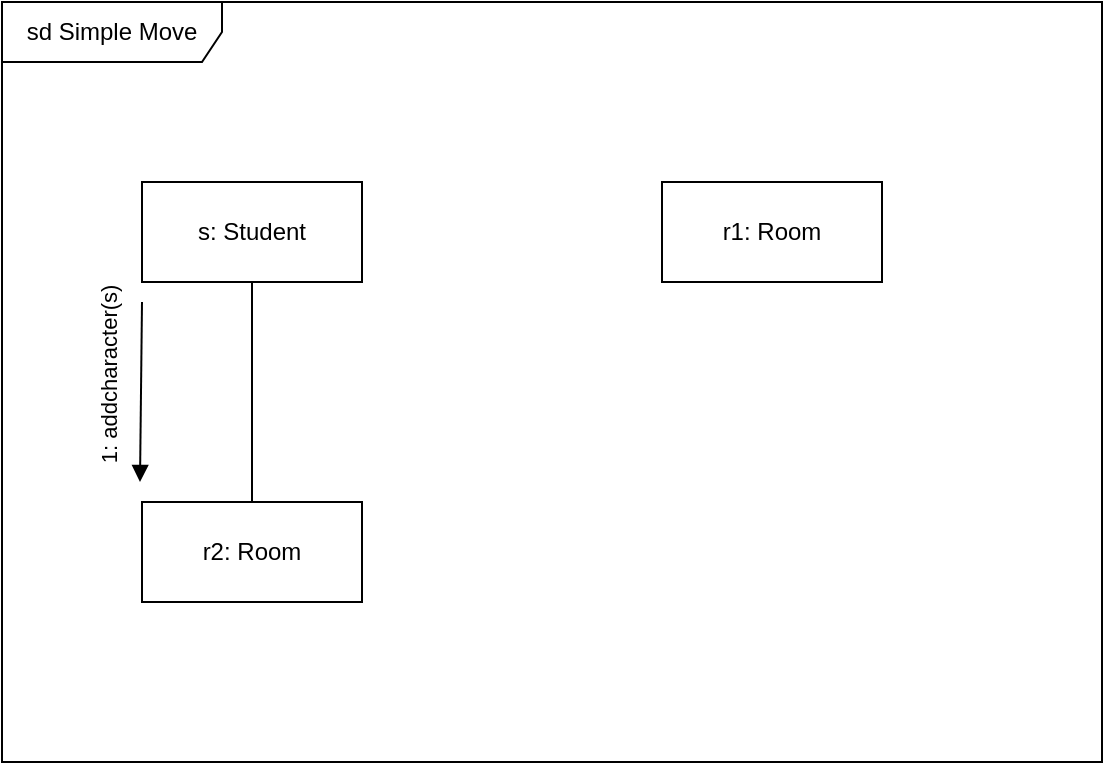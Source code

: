 <mxfile version="23.1.5" type="device" pages="29">
  <diagram name="SimpleMove" id="ttixwJUeaHLuwKUpD-Zb">
    <mxGraphModel dx="864" dy="516" grid="1" gridSize="10" guides="1" tooltips="1" connect="1" arrows="1" fold="1" page="1" pageScale="1" pageWidth="827" pageHeight="1169" math="0" shadow="0">
      <root>
        <mxCell id="0" />
        <mxCell id="1" parent="0" />
        <mxCell id="Hs1kt8tsO8VmQUhpT7sQ-1" value="r2: Room" style="html=1;whiteSpace=wrap;" parent="1" vertex="1">
          <mxGeometry x="130" y="290" width="110" height="50" as="geometry" />
        </mxCell>
        <mxCell id="Hs1kt8tsO8VmQUhpT7sQ-2" value="s: Student" style="html=1;whiteSpace=wrap;" parent="1" vertex="1">
          <mxGeometry x="130" y="130" width="110" height="50" as="geometry" />
        </mxCell>
        <mxCell id="Hs1kt8tsO8VmQUhpT7sQ-3" value="r1: Room" style="html=1;whiteSpace=wrap;" parent="1" vertex="1">
          <mxGeometry x="390" y="130" width="110" height="50" as="geometry" />
        </mxCell>
        <mxCell id="Hs1kt8tsO8VmQUhpT7sQ-4" value="sd Simple Move" style="shape=umlFrame;whiteSpace=wrap;html=1;pointerEvents=0;width=110;height=30;" parent="1" vertex="1">
          <mxGeometry x="60" y="40" width="550" height="380" as="geometry" />
        </mxCell>
        <mxCell id="dDFBhO0TIRUiKfnM5f7h-1" value="" style="endArrow=none;html=1;rounded=0;" parent="1" source="Hs1kt8tsO8VmQUhpT7sQ-1" target="Hs1kt8tsO8VmQUhpT7sQ-2" edge="1">
          <mxGeometry width="50" height="50" relative="1" as="geometry">
            <mxPoint x="390" y="300" as="sourcePoint" />
            <mxPoint x="440" y="250" as="targetPoint" />
          </mxGeometry>
        </mxCell>
        <mxCell id="dDFBhO0TIRUiKfnM5f7h-2" value="1: addcharacter(s)" style="html=1;verticalAlign=bottom;endArrow=block;curved=0;rounded=0;horizontal=0;" parent="1" edge="1">
          <mxGeometry x="-0.109" y="-10" width="80" relative="1" as="geometry">
            <mxPoint x="130" y="190" as="sourcePoint" />
            <mxPoint x="129" y="280" as="targetPoint" />
            <mxPoint as="offset" />
          </mxGeometry>
        </mxCell>
      </root>
    </mxGraphModel>
  </diagram>
  <diagram id="wICkGsR8HxsWq7h2CoFG" name="TransistorJump">
    <mxGraphModel dx="880" dy="1701" grid="1" gridSize="10" guides="1" tooltips="1" connect="1" arrows="1" fold="1" page="1" pageScale="1" pageWidth="827" pageHeight="1169" math="0" shadow="0">
      <root>
        <mxCell id="0" />
        <mxCell id="1" parent="0" />
        <mxCell id="2vBtiuyUsDSU_rNewhbY-1" value="&lt;b&gt;sd&lt;/b&gt;&amp;nbsp;Transistor Jump" style="shape=umlFrame;whiteSpace=wrap;html=1;pointerEvents=0;width=190;height=30;" parent="1" vertex="1">
          <mxGeometry x="50" y="-490" width="620" height="410" as="geometry" />
        </mxCell>
        <mxCell id="Du7ihi0lZH-QFvdKasJx-1" value="t: Transistor" style="html=1;whiteSpace=wrap;" parent="1" vertex="1">
          <mxGeometry x="130" y="-240" width="110" height="50" as="geometry" />
        </mxCell>
        <mxCell id="Du7ihi0lZH-QFvdKasJx-2" value="r2: Room" style="html=1;whiteSpace=wrap;" parent="1" vertex="1">
          <mxGeometry x="470" y="-240" width="110" height="50" as="geometry" />
        </mxCell>
        <mxCell id="Du7ihi0lZH-QFvdKasJx-3" value="r1: Room" style="html=1;whiteSpace=wrap;" parent="1" vertex="1">
          <mxGeometry x="470" y="-400" width="110" height="50" as="geometry" />
        </mxCell>
        <mxCell id="Du7ihi0lZH-QFvdKasJx-4" value="s: Student" style="html=1;whiteSpace=wrap;" parent="1" vertex="1">
          <mxGeometry x="130" y="-400" width="110" height="50" as="geometry" />
        </mxCell>
        <mxCell id="Du7ihi0lZH-QFvdKasJx-6" value="" style="endArrow=none;html=1;rounded=0;" parent="1" source="Du7ihi0lZH-QFvdKasJx-4" target="Du7ihi0lZH-QFvdKasJx-3" edge="1">
          <mxGeometry width="50" height="50" relative="1" as="geometry">
            <mxPoint x="390" y="-230" as="sourcePoint" />
            <mxPoint x="440" y="-280" as="targetPoint" />
          </mxGeometry>
        </mxCell>
        <mxCell id="Du7ihi0lZH-QFvdKasJx-7" value="" style="endArrow=none;html=1;rounded=0;" parent="1" source="Du7ihi0lZH-QFvdKasJx-1" target="Du7ihi0lZH-QFvdKasJx-4" edge="1">
          <mxGeometry width="50" height="50" relative="1" as="geometry">
            <mxPoint x="390" y="-230" as="sourcePoint" />
            <mxPoint x="440" y="-280" as="targetPoint" />
          </mxGeometry>
        </mxCell>
        <mxCell id="Du7ihi0lZH-QFvdKasJx-8" value="1: getTransistor()" style="html=1;verticalAlign=bottom;endArrow=block;curved=0;rounded=0;" parent="1" edge="1">
          <mxGeometry width="80" relative="1" as="geometry">
            <mxPoint x="280" y="-400" as="sourcePoint" />
            <mxPoint x="350" y="-400" as="targetPoint" />
          </mxGeometry>
        </mxCell>
        <mxCell id="Du7ihi0lZH-QFvdKasJx-9" value="2: t" style="html=1;verticalAlign=bottom;endArrow=open;dashed=1;endSize=8;curved=0;rounded=0;" parent="1" edge="1">
          <mxGeometry relative="1" as="geometry">
            <mxPoint x="340" y="-351" as="sourcePoint" />
            <mxPoint x="270" y="-351" as="targetPoint" />
          </mxGeometry>
        </mxCell>
        <mxCell id="Du7ihi0lZH-QFvdKasJx-12" value="3: getPairsRoom()" style="html=1;verticalAlign=bottom;endArrow=block;curved=0;rounded=0;horizontal=0;" parent="1" edge="1">
          <mxGeometry x="0.143" y="-10" width="80" relative="1" as="geometry">
            <mxPoint x="130" y="-330" as="sourcePoint" />
            <mxPoint x="130" y="-260" as="targetPoint" />
            <mxPoint as="offset" />
          </mxGeometry>
        </mxCell>
        <mxCell id="Du7ihi0lZH-QFvdKasJx-13" value="4: r2" style="html=1;verticalAlign=bottom;endArrow=open;dashed=1;endSize=8;curved=0;rounded=0;horizontal=0;" parent="1" edge="1">
          <mxGeometry x="-0.143" y="9" relative="1" as="geometry">
            <mxPoint x="239" y="-260" as="sourcePoint" />
            <mxPoint x="239" y="-330" as="targetPoint" />
            <mxPoint as="offset" />
          </mxGeometry>
        </mxCell>
        <mxCell id="Du7ihi0lZH-QFvdKasJx-14" value="5: removePlayer(s)" style="html=1;verticalAlign=bottom;endArrow=block;curved=0;rounded=0;" parent="1" edge="1">
          <mxGeometry width="80" relative="1" as="geometry">
            <mxPoint x="390" y="-400" as="sourcePoint" />
            <mxPoint x="456" y="-400" as="targetPoint" />
          </mxGeometry>
        </mxCell>
        <mxCell id="Du7ihi0lZH-QFvdKasJx-15" value="" style="endArrow=none;html=1;rounded=0;" parent="1" source="Du7ihi0lZH-QFvdKasJx-4" target="Du7ihi0lZH-QFvdKasJx-2" edge="1">
          <mxGeometry width="50" height="50" relative="1" as="geometry">
            <mxPoint x="390" y="-240" as="sourcePoint" />
            <mxPoint x="440" y="-290" as="targetPoint" />
          </mxGeometry>
        </mxCell>
        <mxCell id="Du7ihi0lZH-QFvdKasJx-16" value="6: addCharacter(s)" style="html=1;verticalAlign=bottom;endArrow=block;curved=0;rounded=0;horizontal=1;" parent="1" edge="1">
          <mxGeometry x="0.733" y="18" width="80" relative="1" as="geometry">
            <mxPoint x="360" y="-310" as="sourcePoint" />
            <mxPoint x="420" y="-280" as="targetPoint" />
            <mxPoint as="offset" />
          </mxGeometry>
        </mxCell>
      </root>
    </mxGraphModel>
  </diagram>
  <diagram id="nZAsTewtqVakTeSBx7uu" name="EnterRoom">
    <mxGraphModel dx="880" dy="532" grid="1" gridSize="10" guides="1" tooltips="1" connect="1" arrows="1" fold="1" page="1" pageScale="1" pageWidth="827" pageHeight="1169" math="0" shadow="0">
      <root>
        <mxCell id="0" />
        <mxCell id="1" parent="0" />
        <mxCell id="BR1jENmQXeQ02MUQEtQg-1" value="r2: Room" style="html=1;whiteSpace=wrap;" parent="1" vertex="1">
          <mxGeometry x="120" y="160" width="110" height="50" as="geometry" />
        </mxCell>
        <mxCell id="BR1jENmQXeQ02MUQEtQg-2" value="r1: Room" style="html=1;whiteSpace=wrap;" parent="1" vertex="1">
          <mxGeometry x="480" y="160" width="110" height="50" as="geometry" />
        </mxCell>
        <mxCell id="BR1jENmQXeQ02MUQEtQg-3" value="c2: Character" style="html=1;whiteSpace=wrap;" parent="1" vertex="1">
          <mxGeometry x="480" y="440" width="110" height="50" as="geometry" />
        </mxCell>
        <mxCell id="BR1jENmQXeQ02MUQEtQg-4" value="c1: Character" style="html=1;whiteSpace=wrap;" parent="1" vertex="1">
          <mxGeometry x="120" y="440" width="110" height="50" as="geometry" />
        </mxCell>
        <mxCell id="BR1jENmQXeQ02MUQEtQg-5" value="" style="endArrow=none;html=1;rounded=0;" parent="1" source="BR1jENmQXeQ02MUQEtQg-4" target="BR1jENmQXeQ02MUQEtQg-1" edge="1">
          <mxGeometry width="50" height="50" relative="1" as="geometry">
            <mxPoint x="390" y="300" as="sourcePoint" />
            <mxPoint x="440" y="250" as="targetPoint" />
          </mxGeometry>
        </mxCell>
        <mxCell id="BR1jENmQXeQ02MUQEtQg-6" value="" style="endArrow=none;html=1;rounded=0;entryX=0.927;entryY=0.96;entryDx=0;entryDy=0;entryPerimeter=0;" parent="1" source="BR1jENmQXeQ02MUQEtQg-3" target="BR1jENmQXeQ02MUQEtQg-1" edge="1">
          <mxGeometry width="50" height="50" relative="1" as="geometry">
            <mxPoint x="390" y="300" as="sourcePoint" />
            <mxPoint x="440" y="250" as="targetPoint" />
          </mxGeometry>
        </mxCell>
        <mxCell id="BR1jENmQXeQ02MUQEtQg-7" value="" style="endArrow=none;html=1;rounded=0;" parent="1" source="BR1jENmQXeQ02MUQEtQg-1" target="BR1jENmQXeQ02MUQEtQg-2" edge="1">
          <mxGeometry width="50" height="50" relative="1" as="geometry">
            <mxPoint x="390" y="300" as="sourcePoint" />
            <mxPoint x="440" y="250" as="targetPoint" />
          </mxGeometry>
        </mxCell>
        <mxCell id="BR1jENmQXeQ02MUQEtQg-8" value="" style="endArrow=none;html=1;rounded=0;entryX=0.75;entryY=0;entryDx=0;entryDy=0;" parent="1" source="BR1jENmQXeQ02MUQEtQg-1" target="BR1jENmQXeQ02MUQEtQg-1" edge="1">
          <mxGeometry width="50" height="50" relative="1" as="geometry">
            <mxPoint x="150" y="170" as="sourcePoint" />
            <mxPoint x="440" y="250" as="targetPoint" />
            <Array as="points">
              <mxPoint x="80" y="185" />
              <mxPoint x="80" y="100" />
              <mxPoint x="203" y="100" />
            </Array>
          </mxGeometry>
        </mxCell>
        <mxCell id="BR1jENmQXeQ02MUQEtQg-9" value="1: getRoom()" style="html=1;verticalAlign=bottom;endArrow=block;curved=0;rounded=0;horizontal=0;" parent="1" edge="1">
          <mxGeometry y="-10" width="80" relative="1" as="geometry">
            <mxPoint x="120" y="240" as="sourcePoint" />
            <mxPoint x="120" y="320" as="targetPoint" />
            <mxPoint as="offset" />
          </mxGeometry>
        </mxCell>
        <mxCell id="BR1jENmQXeQ02MUQEtQg-10" value="2: r" style="html=1;verticalAlign=bottom;endArrow=open;dashed=1;endSize=8;curved=0;rounded=0;horizontal=0;" parent="1" edge="1">
          <mxGeometry x="-0.143" y="9" relative="1" as="geometry">
            <mxPoint x="229" y="310" as="sourcePoint" />
            <mxPoint x="229" y="240" as="targetPoint" />
            <mxPoint as="offset" />
          </mxGeometry>
        </mxCell>
        <mxCell id="QGA5v5P9WceaKEqZ0K7b-1" value="3: b: isAccessible()" style="html=1;verticalAlign=bottom;endArrow=block;curved=0;rounded=0;" parent="1" edge="1">
          <mxGeometry width="80" relative="1" as="geometry">
            <mxPoint x="90" y="90" as="sourcePoint" />
            <mxPoint x="170" y="90" as="targetPoint" />
          </mxGeometry>
        </mxCell>
        <mxCell id="QGA5v5P9WceaKEqZ0K7b-2" value="4: [b]:&amp;nbsp; removeCharacter(c1)" style="html=1;verticalAlign=bottom;endArrow=block;curved=0;rounded=0;" parent="1" edge="1">
          <mxGeometry width="80" relative="1" as="geometry">
            <mxPoint x="240" y="160" as="sourcePoint" />
            <mxPoint x="340" y="160" as="targetPoint" />
          </mxGeometry>
        </mxCell>
        <mxCell id="QGA5v5P9WceaKEqZ0K7b-3" value="5: [b]: onEntered(c1)&amp;nbsp;" style="html=1;verticalAlign=bottom;endArrow=block;curved=0;rounded=0;" parent="1" edge="1">
          <mxGeometry width="80" relative="1" as="geometry">
            <mxPoint x="120" y="70" as="sourcePoint" />
            <mxPoint x="200" y="70" as="targetPoint" />
          </mxGeometry>
        </mxCell>
        <mxCell id="QGA5v5P9WceaKEqZ0K7b-4" value="5.1: [b]: *[for all c2 :&lt;br style=&quot;border-color: var(--border-color); font-size: 12px; background-color: rgb(251, 251, 251);&quot;&gt;&lt;span style=&quot;font-size: 12px; background-color: rgb(251, 251, 251);&quot;&gt;listOfCharacters]: meet(c1)&lt;/span&gt;&amp;nbsp;" style="html=1;verticalAlign=bottom;endArrow=block;curved=0;rounded=0;" parent="1" edge="1">
          <mxGeometry x="0.596" y="46" width="80" relative="1" as="geometry">
            <mxPoint x="350" y="290" as="sourcePoint" />
            <mxPoint x="440" y="360" as="targetPoint" />
            <mxPoint as="offset" />
          </mxGeometry>
        </mxCell>
        <mxCell id="EUZY-psFuJN2JxQwfi8S-1" value="sd Enter Room" style="shape=umlFrame;whiteSpace=wrap;html=1;pointerEvents=0;width=110;height=30;" parent="1" vertex="1">
          <mxGeometry x="30" y="10" width="670" height="540" as="geometry" />
        </mxCell>
      </root>
    </mxGraphModel>
  </diagram>
  <diagram id="k2JiJo2xfN4HFhqCQA1V" name="UseDice">
    <mxGraphModel dx="880" dy="532" grid="1" gridSize="10" guides="1" tooltips="1" connect="1" arrows="1" fold="1" page="1" pageScale="1" pageWidth="827" pageHeight="1169" math="0" shadow="0">
      <root>
        <mxCell id="0" />
        <mxCell id="1" parent="0" />
        <mxCell id="-vxjsBdtmUjl9USAOdlJ-2" value="d: Dice" style="html=1;whiteSpace=wrap;" parent="1" vertex="1">
          <mxGeometry x="414" y="160" width="110" height="50" as="geometry" />
        </mxCell>
        <mxCell id="-vxjsBdtmUjl9USAOdlJ-3" value="s: Student" style="html=1;whiteSpace=wrap;" parent="1" vertex="1">
          <mxGeometry x="120" y="160" width="110" height="50" as="geometry" />
        </mxCell>
        <mxCell id="-vxjsBdtmUjl9USAOdlJ-4" value="" style="endArrow=none;html=1;rounded=0;" parent="1" source="-vxjsBdtmUjl9USAOdlJ-3" target="-vxjsBdtmUjl9USAOdlJ-2" edge="1">
          <mxGeometry width="50" height="50" relative="1" as="geometry">
            <mxPoint x="390" y="300" as="sourcePoint" />
            <mxPoint x="440" y="250" as="targetPoint" />
          </mxGeometry>
        </mxCell>
        <mxCell id="-vxjsBdtmUjl9USAOdlJ-5" value="1: use(s)" style="html=1;verticalAlign=bottom;endArrow=block;curved=0;rounded=0;" parent="1" edge="1">
          <mxGeometry width="80" relative="1" as="geometry">
            <mxPoint x="250" y="159" as="sourcePoint" />
            <mxPoint x="330" y="159" as="targetPoint" />
          </mxGeometry>
        </mxCell>
        <mxCell id="-vxjsBdtmUjl9USAOdlJ-6" value="" style="endArrow=none;html=1;rounded=0;" parent="1" source="-vxjsBdtmUjl9USAOdlJ-2" target="-vxjsBdtmUjl9USAOdlJ-2" edge="1">
          <mxGeometry width="50" height="50" relative="1" as="geometry">
            <mxPoint x="390" y="300" as="sourcePoint" />
            <mxPoint x="440" y="250" as="targetPoint" />
            <Array as="points">
              <mxPoint x="470" y="120" />
              <mxPoint x="610" y="120" />
              <mxPoint x="610" y="185" />
            </Array>
          </mxGeometry>
        </mxCell>
        <mxCell id="-vxjsBdtmUjl9USAOdlJ-7" value="1.1: r: throw()" style="html=1;verticalAlign=bottom;endArrow=block;curved=0;rounded=0;" parent="1" edge="1">
          <mxGeometry width="80" relative="1" as="geometry">
            <mxPoint x="500" y="110" as="sourcePoint" />
            <mxPoint x="580" y="110" as="targetPoint" />
          </mxGeometry>
        </mxCell>
        <mxCell id="-vxjsBdtmUjl9USAOdlJ-8" value="1.1.1:&amp;nbsp; addRounds(r)" style="html=1;verticalAlign=bottom;endArrow=block;curved=0;rounded=0;" parent="1" edge="1">
          <mxGeometry width="80" relative="1" as="geometry">
            <mxPoint x="330" y="210" as="sourcePoint" />
            <mxPoint x="250" y="210" as="targetPoint" />
          </mxGeometry>
        </mxCell>
        <mxCell id="-vxjsBdtmUjl9USAOdlJ-9" value="sd Use Dice" style="shape=umlFrame;whiteSpace=wrap;html=1;pointerEvents=0;width=76;height=30;" parent="1" vertex="1">
          <mxGeometry x="60" y="60" width="610" height="200" as="geometry" />
        </mxCell>
      </root>
    </mxGraphModel>
  </diagram>
  <diagram id="4XByZ-VQZwRT9DdYOekh" name="UseFFP2">
    <mxGraphModel dx="880" dy="532" grid="1" gridSize="10" guides="1" tooltips="1" connect="1" arrows="1" fold="1" page="1" pageScale="1" pageWidth="827" pageHeight="1169" math="0" shadow="0">
      <root>
        <mxCell id="0" />
        <mxCell id="1" parent="0" />
        <mxCell id="sYDVYwgNXWHB4dJMzSJa-1" value="f: FFP2" style="html=1;whiteSpace=wrap;" parent="1" vertex="1">
          <mxGeometry x="400" y="160" width="110" height="50" as="geometry" />
        </mxCell>
        <mxCell id="sYDVYwgNXWHB4dJMzSJa-2" value="s: Student" style="html=1;whiteSpace=wrap;" parent="1" vertex="1">
          <mxGeometry x="120" y="160" width="110" height="50" as="geometry" />
        </mxCell>
        <mxCell id="sYDVYwgNXWHB4dJMzSJa-3" value="" style="endArrow=none;html=1;rounded=0;" parent="1" source="sYDVYwgNXWHB4dJMzSJa-2" target="sYDVYwgNXWHB4dJMzSJa-1" edge="1">
          <mxGeometry width="50" height="50" relative="1" as="geometry">
            <mxPoint x="390" y="270" as="sourcePoint" />
            <mxPoint x="440" y="220" as="targetPoint" />
          </mxGeometry>
        </mxCell>
        <mxCell id="sYDVYwgNXWHB4dJMzSJa-4" value="1: use(s)" style="html=1;verticalAlign=bottom;endArrow=block;curved=0;rounded=0;" parent="1" edge="1">
          <mxGeometry width="80" relative="1" as="geometry">
            <mxPoint x="250" y="159" as="sourcePoint" />
            <mxPoint x="330" y="159" as="targetPoint" />
          </mxGeometry>
        </mxCell>
        <mxCell id="sYDVYwgNXWHB4dJMzSJa-5" value="1.1: addMaskedRounds(2)" style="html=1;verticalAlign=bottom;endArrow=block;curved=0;rounded=0;" parent="1" edge="1">
          <mxGeometry width="80" relative="1" as="geometry">
            <mxPoint x="340" y="209" as="sourcePoint" />
            <mxPoint x="260" y="209" as="targetPoint" />
          </mxGeometry>
        </mxCell>
        <mxCell id="sYDVYwgNXWHB4dJMzSJa-6" value="sd Use FFP2" style="shape=umlFrame;whiteSpace=wrap;html=1;pointerEvents=0;width=90;height=30;" parent="1" vertex="1">
          <mxGeometry x="70" y="110" width="510" height="170" as="geometry" />
        </mxCell>
      </root>
    </mxGraphModel>
  </diagram>
  <diagram id="CnvNlMvuDq1tp93OCKGI" name="UseTransistor">
    <mxGraphModel dx="880" dy="532" grid="1" gridSize="10" guides="1" tooltips="1" connect="1" arrows="1" fold="1" page="1" pageScale="1" pageWidth="827" pageHeight="1169" math="0" shadow="0">
      <root>
        <mxCell id="0" />
        <mxCell id="1" parent="0" />
        <mxCell id="Nq0okJVS5V2XWCBbkNmB-1" value="t: Transistor" style="html=1;whiteSpace=wrap;" parent="1" vertex="1">
          <mxGeometry x="480" y="160" width="110" height="50" as="geometry" />
        </mxCell>
        <mxCell id="Nq0okJVS5V2XWCBbkNmB-2" value="s: Student" style="html=1;whiteSpace=wrap;" parent="1" vertex="1">
          <mxGeometry x="160" y="160" width="110" height="50" as="geometry" />
        </mxCell>
        <mxCell id="Nq0okJVS5V2XWCBbkNmB-3" value="r: Room" style="html=1;whiteSpace=wrap;" parent="1" vertex="1">
          <mxGeometry x="480" y="400" width="110" height="50" as="geometry" />
        </mxCell>
        <mxCell id="Nq0okJVS5V2XWCBbkNmB-4" value="" style="endArrow=none;html=1;rounded=0;" parent="1" source="Nq0okJVS5V2XWCBbkNmB-3" target="Nq0okJVS5V2XWCBbkNmB-1" edge="1">
          <mxGeometry width="50" height="50" relative="1" as="geometry">
            <mxPoint x="390" y="300" as="sourcePoint" />
            <mxPoint x="440" y="250" as="targetPoint" />
          </mxGeometry>
        </mxCell>
        <mxCell id="Nq0okJVS5V2XWCBbkNmB-5" value="" style="endArrow=none;html=1;rounded=0;" parent="1" source="Nq0okJVS5V2XWCBbkNmB-1" target="Nq0okJVS5V2XWCBbkNmB-2" edge="1">
          <mxGeometry width="50" height="50" relative="1" as="geometry">
            <mxPoint x="390" y="300" as="sourcePoint" />
            <mxPoint x="440" y="250" as="targetPoint" />
          </mxGeometry>
        </mxCell>
        <mxCell id="Nq0okJVS5V2XWCBbkNmB-6" value="1.2: addTransistor(t)" style="html=1;verticalAlign=bottom;endArrow=block;curved=0;rounded=0;horizontal=0;" parent="1" edge="1">
          <mxGeometry y="-10" width="80" relative="1" as="geometry">
            <mxPoint x="480" y="240" as="sourcePoint" />
            <mxPoint x="480" y="380" as="targetPoint" />
            <mxPoint as="offset" />
          </mxGeometry>
        </mxCell>
        <mxCell id="Nq0okJVS5V2XWCBbkNmB-7" value="1.1 : getRoom()" style="html=1;verticalAlign=bottom;endArrow=block;curved=0;rounded=0;" parent="1" edge="1">
          <mxGeometry width="80" relative="1" as="geometry">
            <mxPoint x="360" y="209" as="sourcePoint" />
            <mxPoint x="280" y="209" as="targetPoint" />
          </mxGeometry>
        </mxCell>
        <mxCell id="Nq0okJVS5V2XWCBbkNmB-8" value="1: use(s)" style="html=1;verticalAlign=bottom;endArrow=block;curved=0;rounded=0;" parent="1" edge="1">
          <mxGeometry width="80" relative="1" as="geometry">
            <mxPoint x="280" y="160" as="sourcePoint" />
            <mxPoint x="360" y="160" as="targetPoint" />
          </mxGeometry>
        </mxCell>
        <mxCell id="Nq0okJVS5V2XWCBbkNmB-9" value="1.1.1: r" style="html=1;verticalAlign=bottom;endArrow=open;dashed=1;endSize=8;curved=0;rounded=0;horizontal=1;" parent="1" edge="1">
          <mxGeometry relative="1" as="geometry">
            <mxPoint x="374" y="160" as="sourcePoint" />
            <mxPoint x="454" y="160" as="targetPoint" />
          </mxGeometry>
        </mxCell>
        <mxCell id="S2HwA52qIB7YnYNg0K9u-1" value="sd Use Transistor" style="shape=umlFrame;whiteSpace=wrap;html=1;pointerEvents=0;width=130;height=40;" parent="1" vertex="1">
          <mxGeometry x="70" y="100" width="560" height="370" as="geometry" />
        </mxCell>
      </root>
    </mxGraphModel>
  </diagram>
  <diagram id="s4jxtB0lXa8OtQLlaIGB" name="UseCamambert">
    <mxGraphModel dx="880" dy="532" grid="1" gridSize="10" guides="1" tooltips="1" connect="1" arrows="1" fold="1" page="1" pageScale="1" pageWidth="827" pageHeight="1169" math="0" shadow="0">
      <root>
        <mxCell id="0" />
        <mxCell id="1" parent="0" />
        <mxCell id="m4pxHZo4yDfskvT_i-JV-1" value="c: Camambert" style="html=1;whiteSpace=wrap;" parent="1" vertex="1">
          <mxGeometry x="440" y="120" width="110" height="50" as="geometry" />
        </mxCell>
        <mxCell id="m4pxHZo4yDfskvT_i-JV-2" value="gc: GameController" style="html=1;whiteSpace=wrap;" parent="1" vertex="1">
          <mxGeometry x="440" y="360" width="110" height="50" as="geometry" />
        </mxCell>
        <mxCell id="m4pxHZo4yDfskvT_i-JV-3" value="g: GasRoom" style="html=1;whiteSpace=wrap;" parent="1" vertex="1">
          <mxGeometry x="680" y="120" width="110" height="50" as="geometry" />
        </mxCell>
        <mxCell id="m4pxHZo4yDfskvT_i-JV-4" value="r: Room" style="html=1;whiteSpace=wrap;" parent="1" vertex="1">
          <mxGeometry x="120" y="360" width="110" height="50" as="geometry" />
        </mxCell>
        <mxCell id="m4pxHZo4yDfskvT_i-JV-5" value="s: Student" style="html=1;whiteSpace=wrap;" parent="1" vertex="1">
          <mxGeometry x="120" y="120" width="110" height="50" as="geometry" />
        </mxCell>
        <mxCell id="m4pxHZo4yDfskvT_i-JV-6" value="" style="endArrow=none;html=1;rounded=0;" parent="1" source="m4pxHZo4yDfskvT_i-JV-5" target="m4pxHZo4yDfskvT_i-JV-1" edge="1">
          <mxGeometry width="50" height="50" relative="1" as="geometry">
            <mxPoint x="390" y="300" as="sourcePoint" />
            <mxPoint x="440" y="250" as="targetPoint" />
          </mxGeometry>
        </mxCell>
        <mxCell id="m4pxHZo4yDfskvT_i-JV-7" value="" style="endArrow=none;html=1;rounded=0;entryX=0.25;entryY=1;entryDx=0;entryDy=0;" parent="1" source="m4pxHZo4yDfskvT_i-JV-4" target="m4pxHZo4yDfskvT_i-JV-1" edge="1">
          <mxGeometry width="50" height="50" relative="1" as="geometry">
            <mxPoint x="390" y="300" as="sourcePoint" />
            <mxPoint x="440" y="250" as="targetPoint" />
          </mxGeometry>
        </mxCell>
        <mxCell id="m4pxHZo4yDfskvT_i-JV-8" value="" style="endArrow=none;html=1;rounded=0;" parent="1" source="m4pxHZo4yDfskvT_i-JV-2" target="m4pxHZo4yDfskvT_i-JV-1" edge="1">
          <mxGeometry width="50" height="50" relative="1" as="geometry">
            <mxPoint x="390" y="300" as="sourcePoint" />
            <mxPoint x="440" y="250" as="targetPoint" />
          </mxGeometry>
        </mxCell>
        <mxCell id="m4pxHZo4yDfskvT_i-JV-9" value="" style="endArrow=none;html=1;rounded=0;" parent="1" source="m4pxHZo4yDfskvT_i-JV-1" target="m4pxHZo4yDfskvT_i-JV-3" edge="1">
          <mxGeometry width="50" height="50" relative="1" as="geometry">
            <mxPoint x="390" y="300" as="sourcePoint" />
            <mxPoint x="440" y="250" as="targetPoint" />
          </mxGeometry>
        </mxCell>
        <mxCell id="m4pxHZo4yDfskvT_i-JV-10" value="1: use(s)" style="html=1;verticalAlign=bottom;endArrow=block;curved=0;rounded=0;" parent="1" edge="1">
          <mxGeometry width="80" relative="1" as="geometry">
            <mxPoint x="240" y="120" as="sourcePoint" />
            <mxPoint x="320" y="120" as="targetPoint" />
          </mxGeometry>
        </mxCell>
        <mxCell id="I1V4JsV2NBVQt4Nd3BMe-1" value="1.1.1: getRoom()" style="html=1;verticalAlign=bottom;endArrow=block;curved=0;rounded=0;" parent="1" edge="1">
          <mxGeometry width="80" relative="1" as="geometry">
            <mxPoint x="320" y="170" as="sourcePoint" />
            <mxPoint x="240" y="170" as="targetPoint" />
          </mxGeometry>
        </mxCell>
        <mxCell id="XoQq-FdVZH6No3h-3wqu-2" value="1.1.1.1: r" style="html=1;verticalAlign=bottom;endArrow=open;dashed=1;endSize=8;curved=0;rounded=0;" parent="1" edge="1">
          <mxGeometry relative="1" as="geometry">
            <mxPoint x="340" y="120" as="sourcePoint" />
            <mxPoint x="420" y="120" as="targetPoint" />
          </mxGeometry>
        </mxCell>
        <mxCell id="XoQq-FdVZH6No3h-3wqu-3" value="&amp;lt;&amp;lt;create&amp;gt;&amp;gt;&lt;br&gt;1.1:" style="html=1;verticalAlign=bottom;endArrow=block;curved=0;rounded=0;" parent="1" edge="1">
          <mxGeometry width="80" relative="1" as="geometry">
            <mxPoint x="570" y="120" as="sourcePoint" />
            <mxPoint x="650" y="120" as="targetPoint" />
          </mxGeometry>
        </mxCell>
        <mxCell id="XoQq-FdVZH6No3h-3wqu-4" value="1.2: copyToRoom(g)" style="html=1;verticalAlign=bottom;endArrow=block;curved=0;rounded=0;" parent="1" edge="1">
          <mxGeometry x="0.026" y="-25" width="80" relative="1" as="geometry">
            <mxPoint x="370" y="220" as="sourcePoint" />
            <mxPoint x="280" y="290" as="targetPoint" />
            <mxPoint as="offset" />
          </mxGeometry>
        </mxCell>
        <mxCell id="XoQq-FdVZH6No3h-3wqu-5" value="1.3: addRoom(g)" style="html=1;verticalAlign=bottom;endArrow=block;curved=0;rounded=0;horizontal=0;" parent="1" edge="1">
          <mxGeometry y="-10" width="80" relative="1" as="geometry">
            <mxPoint x="460" y="210" as="sourcePoint" />
            <mxPoint x="460" y="310" as="targetPoint" />
            <mxPoint as="offset" />
          </mxGeometry>
        </mxCell>
        <mxCell id="XoQq-FdVZH6No3h-3wqu-6" value="1.4: removeRoom(r)" style="html=1;verticalAlign=bottom;endArrow=block;curved=0;rounded=0;horizontal=0;" parent="1" edge="1">
          <mxGeometry x="-0.091" y="-10" width="80" relative="1" as="geometry">
            <mxPoint x="540" y="190" as="sourcePoint" />
            <mxPoint x="540" y="300" as="targetPoint" />
            <mxPoint as="offset" />
          </mxGeometry>
        </mxCell>
        <mxCell id="16G7J95jnya1tXmWTlaM-1" value="sd Use Camambert" style="shape=umlFrame;whiteSpace=wrap;html=1;pointerEvents=0;width=140;height=30;" parent="1" vertex="1">
          <mxGeometry x="90" y="60" width="720" height="400" as="geometry" />
        </mxCell>
      </root>
    </mxGraphModel>
  </diagram>
  <diagram id="ozSqL5kNkUjPIHRUAjrX" name="UseGlassOfBeer">
    <mxGraphModel dx="880" dy="532" grid="1" gridSize="10" guides="1" tooltips="1" connect="1" arrows="1" fold="1" page="1" pageScale="1" pageWidth="827" pageHeight="1169" math="0" shadow="0">
      <root>
        <mxCell id="0" />
        <mxCell id="1" parent="0" />
        <mxCell id="ZBtUGxOR7lVsQSNLqBQ1-1" value="g: GlassOfBeer" style="html=1;whiteSpace=wrap;" parent="1" vertex="1">
          <mxGeometry x="400" y="160" width="110" height="50" as="geometry" />
        </mxCell>
        <mxCell id="ZBtUGxOR7lVsQSNLqBQ1-2" value="s: Student" style="html=1;whiteSpace=wrap;" parent="1" vertex="1">
          <mxGeometry x="120" y="160" width="110" height="50" as="geometry" />
        </mxCell>
        <mxCell id="ZBtUGxOR7lVsQSNLqBQ1-3" value="" style="endArrow=none;html=1;rounded=0;" parent="1" source="ZBtUGxOR7lVsQSNLqBQ1-2" target="ZBtUGxOR7lVsQSNLqBQ1-1" edge="1">
          <mxGeometry width="50" height="50" relative="1" as="geometry">
            <mxPoint x="390" y="270" as="sourcePoint" />
            <mxPoint x="440" y="220" as="targetPoint" />
          </mxGeometry>
        </mxCell>
        <mxCell id="ZBtUGxOR7lVsQSNLqBQ1-4" value="1: use(s)" style="html=1;verticalAlign=bottom;endArrow=block;curved=0;rounded=0;" parent="1" edge="1">
          <mxGeometry width="80" relative="1" as="geometry">
            <mxPoint x="250" y="159" as="sourcePoint" />
            <mxPoint x="330" y="159" as="targetPoint" />
          </mxGeometry>
        </mxCell>
        <mxCell id="ZBtUGxOR7lVsQSNLqBQ1-5" value="1.1: setProtected(true)" style="html=1;verticalAlign=bottom;endArrow=block;curved=0;rounded=0;" parent="1" edge="1">
          <mxGeometry width="80" relative="1" as="geometry">
            <mxPoint x="340" y="209" as="sourcePoint" />
            <mxPoint x="260" y="209" as="targetPoint" />
          </mxGeometry>
        </mxCell>
        <mxCell id="ZBtUGxOR7lVsQSNLqBQ1-6" value="sd Use Glass Of Beer" style="shape=umlFrame;whiteSpace=wrap;html=1;pointerEvents=0;width=130;height=30;" parent="1" vertex="1">
          <mxGeometry x="70" y="110" width="510" height="150" as="geometry" />
        </mxCell>
      </root>
    </mxGraphModel>
  </diagram>
  <diagram id="WU2vQYqxBTs-SWTDHWyh" name="UseWetRag">
    <mxGraphModel dx="880" dy="532" grid="1" gridSize="10" guides="1" tooltips="1" connect="1" arrows="1" fold="1" page="1" pageScale="1" pageWidth="827" pageHeight="1169" math="0" shadow="0">
      <root>
        <mxCell id="0" />
        <mxCell id="1" parent="0" />
        <mxCell id="LsAcMS4K8BbHkdj_w5s0-1" value="w: WetRag" style="html=1;whiteSpace=wrap;" vertex="1" parent="1">
          <mxGeometry x="440" y="120" width="110" height="50" as="geometry" />
        </mxCell>
        <mxCell id="LsAcMS4K8BbHkdj_w5s0-2" value="s: Student" style="html=1;whiteSpace=wrap;" vertex="1" parent="1">
          <mxGeometry x="120" y="120" width="110" height="50" as="geometry" />
        </mxCell>
        <mxCell id="LsAcMS4K8BbHkdj_w5s0-3" value="" style="endArrow=none;html=1;rounded=0;" edge="1" parent="1" source="LsAcMS4K8BbHkdj_w5s0-2" target="LsAcMS4K8BbHkdj_w5s0-1">
          <mxGeometry width="50" height="50" relative="1" as="geometry">
            <mxPoint x="390" y="300" as="sourcePoint" />
            <mxPoint x="440" y="250" as="targetPoint" />
          </mxGeometry>
        </mxCell>
        <mxCell id="LsAcMS4K8BbHkdj_w5s0-4" value="1: use(s)" style="html=1;verticalAlign=bottom;endArrow=block;curved=0;rounded=0;" edge="1" parent="1">
          <mxGeometry width="80" relative="1" as="geometry">
            <mxPoint x="240" y="120" as="sourcePoint" />
            <mxPoint x="320" y="120" as="targetPoint" />
          </mxGeometry>
        </mxCell>
        <mxCell id="LsAcMS4K8BbHkdj_w5s0-5" value="1.1: getRoom()" style="html=1;verticalAlign=bottom;endArrow=block;curved=0;rounded=0;" edge="1" parent="1">
          <mxGeometry width="80" relative="1" as="geometry">
            <mxPoint x="320" y="170" as="sourcePoint" />
            <mxPoint x="240" y="170" as="targetPoint" />
          </mxGeometry>
        </mxCell>
        <mxCell id="LsAcMS4K8BbHkdj_w5s0-6" value="1.1.1: r" style="html=1;verticalAlign=bottom;endArrow=open;dashed=1;endSize=8;curved=0;rounded=0;" edge="1" parent="1">
          <mxGeometry relative="1" as="geometry">
            <mxPoint x="340" y="120" as="sourcePoint" />
            <mxPoint x="420" y="120" as="targetPoint" />
          </mxGeometry>
        </mxCell>
        <mxCell id="LsAcMS4K8BbHkdj_w5s0-7" value="r: Room" style="html=1;whiteSpace=wrap;" vertex="1" parent="1">
          <mxGeometry x="440" y="280" width="110" height="50" as="geometry" />
        </mxCell>
        <mxCell id="LsAcMS4K8BbHkdj_w5s0-8" value="" style="html=1;verticalAlign=bottom;endArrow=block;curved=0;rounded=0;" edge="1" parent="1">
          <mxGeometry width="80" relative="1" as="geometry">
            <mxPoint x="440" y="190" as="sourcePoint" />
            <mxPoint x="440" y="260" as="targetPoint" />
          </mxGeometry>
        </mxCell>
        <mxCell id="LsAcMS4K8BbHkdj_w5s0-10" value="1.2: addWetRag(w)" style="edgeLabel;html=1;align=center;verticalAlign=middle;resizable=0;points=[];horizontal=0;" vertex="1" connectable="0" parent="LsAcMS4K8BbHkdj_w5s0-8">
          <mxGeometry x="0.2" y="-1" relative="1" as="geometry">
            <mxPoint x="-9" y="-2" as="offset" />
          </mxGeometry>
        </mxCell>
        <mxCell id="LsAcMS4K8BbHkdj_w5s0-9" value="" style="endArrow=none;html=1;rounded=0;" edge="1" parent="1" source="LsAcMS4K8BbHkdj_w5s0-7" target="LsAcMS4K8BbHkdj_w5s0-1">
          <mxGeometry width="50" height="50" relative="1" as="geometry">
            <mxPoint x="390" y="300" as="sourcePoint" />
            <mxPoint x="440" y="250" as="targetPoint" />
          </mxGeometry>
        </mxCell>
        <mxCell id="LsAcMS4K8BbHkdj_w5s0-11" value="sd Use Wet Rag" style="shape=umlFrame;whiteSpace=wrap;html=1;pointerEvents=0;width=120;height=30;" vertex="1" parent="1">
          <mxGeometry x="100" y="60" width="480" height="320" as="geometry" />
        </mxCell>
      </root>
    </mxGraphModel>
  </diagram>
  <diagram id="Y3iAYQrIvd8GqUJJT6LO" name="PickupDice">
    <mxGraphModel dx="880" dy="532" grid="1" gridSize="10" guides="1" tooltips="1" connect="1" arrows="1" fold="1" page="1" pageScale="1" pageWidth="827" pageHeight="1169" math="0" shadow="0">
      <root>
        <mxCell id="0" />
        <mxCell id="1" parent="0" />
        <mxCell id="FvLUsBCnhafEjZFDkFG3-1" value="d: Dice" style="html=1;whiteSpace=wrap;" parent="1" vertex="1">
          <mxGeometry x="120" y="320" width="110" height="50" as="geometry" />
        </mxCell>
        <mxCell id="FvLUsBCnhafEjZFDkFG3-2" value="r: Room" style="html=1;whiteSpace=wrap;" parent="1" vertex="1">
          <mxGeometry x="400" y="120" width="110" height="50" as="geometry" />
        </mxCell>
        <mxCell id="FvLUsBCnhafEjZFDkFG3-3" value="s: Student" style="html=1;whiteSpace=wrap;" parent="1" vertex="1">
          <mxGeometry x="120" y="120" width="110" height="50" as="geometry" />
        </mxCell>
        <mxCell id="FvLUsBCnhafEjZFDkFG3-6" value="" style="endArrow=none;html=1;rounded=0;" parent="1" source="FvLUsBCnhafEjZFDkFG3-1" target="FvLUsBCnhafEjZFDkFG3-3" edge="1">
          <mxGeometry width="50" height="50" relative="1" as="geometry">
            <mxPoint x="390" y="300" as="sourcePoint" />
            <mxPoint x="440" y="250" as="targetPoint" />
          </mxGeometry>
        </mxCell>
        <mxCell id="FvLUsBCnhafEjZFDkFG3-7" value="" style="endArrow=none;html=1;rounded=0;" parent="1" source="FvLUsBCnhafEjZFDkFG3-3" target="FvLUsBCnhafEjZFDkFG3-2" edge="1">
          <mxGeometry width="50" height="50" relative="1" as="geometry">
            <mxPoint x="390" y="300" as="sourcePoint" />
            <mxPoint x="440" y="250" as="targetPoint" />
          </mxGeometry>
        </mxCell>
        <mxCell id="FvLUsBCnhafEjZFDkFG3-8" value="1: removeItem(d)" style="html=1;verticalAlign=bottom;endArrow=block;curved=0;rounded=0;" parent="1" edge="1">
          <mxGeometry width="80" relative="1" as="geometry">
            <mxPoint x="250" y="119" as="sourcePoint" />
            <mxPoint x="330" y="119" as="targetPoint" />
          </mxGeometry>
        </mxCell>
        <mxCell id="FvLUsBCnhafEjZFDkFG3-9" value="2: onPickedUp(s)" style="html=1;verticalAlign=bottom;endArrow=block;curved=0;rounded=0;horizontal=0;" parent="1" edge="1">
          <mxGeometry y="-10" width="80" relative="1" as="geometry">
            <mxPoint x="120" y="190" as="sourcePoint" />
            <mxPoint x="120" y="290" as="targetPoint" />
            <mxPoint as="offset" />
          </mxGeometry>
        </mxCell>
        <mxCell id="3uUKlrZCxSsK30ko9j_N-1" value="sd Pick Up Dice" style="shape=umlFrame;whiteSpace=wrap;html=1;pointerEvents=0;width=110;height=30;" vertex="1" parent="1">
          <mxGeometry x="40" y="60" width="530" height="340" as="geometry" />
        </mxCell>
      </root>
    </mxGraphModel>
  </diagram>
  <diagram id="VSjXjcWOq3Na6rR_r85p" name="PickupFFP2">
    <mxGraphModel dx="880" dy="532" grid="1" gridSize="10" guides="1" tooltips="1" connect="1" arrows="1" fold="1" page="1" pageScale="1" pageWidth="827" pageHeight="1169" math="0" shadow="0">
      <root>
        <mxCell id="0" />
        <mxCell id="1" parent="0" />
        <mxCell id="UeJXubGM4-hdfsY0yq5i-1" value="f: FFP2" style="html=1;whiteSpace=wrap;" vertex="1" parent="1">
          <mxGeometry x="120" y="320" width="110" height="50" as="geometry" />
        </mxCell>
        <mxCell id="UeJXubGM4-hdfsY0yq5i-2" value="r: Room" style="html=1;whiteSpace=wrap;" vertex="1" parent="1">
          <mxGeometry x="440" y="120" width="110" height="50" as="geometry" />
        </mxCell>
        <mxCell id="UeJXubGM4-hdfsY0yq5i-3" value="s: Student" style="html=1;whiteSpace=wrap;" vertex="1" parent="1">
          <mxGeometry x="120" y="120" width="110" height="50" as="geometry" />
        </mxCell>
        <mxCell id="UeJXubGM4-hdfsY0yq5i-4" value="" style="endArrow=none;html=1;rounded=0;" edge="1" parent="1" source="UeJXubGM4-hdfsY0yq5i-1" target="UeJXubGM4-hdfsY0yq5i-3">
          <mxGeometry width="50" height="50" relative="1" as="geometry">
            <mxPoint x="390" y="300" as="sourcePoint" />
            <mxPoint x="440" y="250" as="targetPoint" />
          </mxGeometry>
        </mxCell>
        <mxCell id="UeJXubGM4-hdfsY0yq5i-5" value="" style="endArrow=none;html=1;rounded=0;" edge="1" parent="1" source="UeJXubGM4-hdfsY0yq5i-2" target="UeJXubGM4-hdfsY0yq5i-3">
          <mxGeometry width="50" height="50" relative="1" as="geometry">
            <mxPoint x="390" y="300" as="sourcePoint" />
            <mxPoint x="440" y="250" as="targetPoint" />
          </mxGeometry>
        </mxCell>
        <mxCell id="UeJXubGM4-hdfsY0yq5i-7" value="2: onPickedUp(s)" style="html=1;verticalAlign=bottom;endArrow=block;curved=0;rounded=0;horizontal=0;" edge="1" parent="1">
          <mxGeometry x="-0.143" y="-9" width="80" relative="1" as="geometry">
            <mxPoint x="119" y="200" as="sourcePoint" />
            <mxPoint x="119" y="270" as="targetPoint" />
            <mxPoint as="offset" />
          </mxGeometry>
        </mxCell>
        <mxCell id="UeJXubGM4-hdfsY0yq5i-8" value="1: removeItem(f)" style="html=1;verticalAlign=bottom;endArrow=block;curved=0;rounded=0;" edge="1" parent="1">
          <mxGeometry width="80" relative="1" as="geometry">
            <mxPoint x="250" y="119" as="sourcePoint" />
            <mxPoint x="330" y="119" as="targetPoint" />
          </mxGeometry>
        </mxCell>
        <mxCell id="BYIDeqc4eiO5Ark26_-I-1" value="sd Pick Up FFP2" style="shape=umlFrame;whiteSpace=wrap;html=1;pointerEvents=0;width=110;height=30;" vertex="1" parent="1">
          <mxGeometry x="40" y="60" width="530" height="340" as="geometry" />
        </mxCell>
      </root>
    </mxGraphModel>
  </diagram>
  <diagram id="wV7YJg8A4tXavKmiMWp8" name="PickUpTVSZ">
    <mxGraphModel dx="880" dy="532" grid="1" gridSize="10" guides="1" tooltips="1" connect="1" arrows="1" fold="1" page="1" pageScale="1" pageWidth="827" pageHeight="1169" math="0" shadow="0">
      <root>
        <mxCell id="0" />
        <mxCell id="1" parent="0" />
        <mxCell id="u2Yz6t_pxYuRWbe28RRW-1" value="t: TVSZ" style="html=1;whiteSpace=wrap;" vertex="1" parent="1">
          <mxGeometry x="140" y="480" width="110" height="50" as="geometry" />
        </mxCell>
        <mxCell id="u2Yz6t_pxYuRWbe28RRW-2" value="r: Room" style="html=1;whiteSpace=wrap;" vertex="1" parent="1">
          <mxGeometry x="460" y="120" width="110" height="50" as="geometry" />
        </mxCell>
        <mxCell id="u2Yz6t_pxYuRWbe28RRW-3" value="s: Student" style="html=1;whiteSpace=wrap;" vertex="1" parent="1">
          <mxGeometry x="140" y="120" width="110" height="50" as="geometry" />
        </mxCell>
        <mxCell id="u2Yz6t_pxYuRWbe28RRW-4" value="" style="endArrow=none;html=1;rounded=0;" edge="1" parent="1" source="u2Yz6t_pxYuRWbe28RRW-1" target="u2Yz6t_pxYuRWbe28RRW-3">
          <mxGeometry width="50" height="50" relative="1" as="geometry">
            <mxPoint x="410" y="300" as="sourcePoint" />
            <mxPoint x="460" y="250" as="targetPoint" />
          </mxGeometry>
        </mxCell>
        <mxCell id="u2Yz6t_pxYuRWbe28RRW-5" value="" style="endArrow=none;html=1;rounded=0;" edge="1" parent="1" source="u2Yz6t_pxYuRWbe28RRW-2" target="u2Yz6t_pxYuRWbe28RRW-3">
          <mxGeometry width="50" height="50" relative="1" as="geometry">
            <mxPoint x="410" y="300" as="sourcePoint" />
            <mxPoint x="460" y="250" as="targetPoint" />
          </mxGeometry>
        </mxCell>
        <mxCell id="u2Yz6t_pxYuRWbe28RRW-6" value="2: onPickedUp(s)" style="html=1;verticalAlign=bottom;endArrow=block;curved=0;rounded=0;horizontal=0;" edge="1" parent="1">
          <mxGeometry x="-0.143" y="-9" width="80" relative="1" as="geometry">
            <mxPoint x="139" y="200" as="sourcePoint" />
            <mxPoint x="139" y="270" as="targetPoint" />
            <mxPoint as="offset" />
          </mxGeometry>
        </mxCell>
        <mxCell id="u2Yz6t_pxYuRWbe28RRW-7" value="1: removeItem(t)" style="html=1;verticalAlign=bottom;endArrow=block;curved=0;rounded=0;" edge="1" parent="1">
          <mxGeometry width="80" relative="1" as="geometry">
            <mxPoint x="270" y="119" as="sourcePoint" />
            <mxPoint x="350" y="119" as="targetPoint" />
          </mxGeometry>
        </mxCell>
        <mxCell id="u2Yz6t_pxYuRWbe28RRW-8" value="sd Pick Up TVSZ" style="shape=umlFrame;whiteSpace=wrap;html=1;pointerEvents=0;width=110;height=30;" vertex="1" parent="1">
          <mxGeometry x="40" y="60" width="690" height="620" as="geometry" />
        </mxCell>
        <mxCell id="c-bovMz5XTutJOfnZvBF-1" value="2.1: getTVSZ()" style="html=1;verticalAlign=bottom;endArrow=block;curved=0;rounded=0;horizontal=0;" edge="1" parent="1">
          <mxGeometry x="0.143" y="9" width="80" relative="1" as="geometry">
            <mxPoint x="249" y="270" as="sourcePoint" />
            <mxPoint x="249" y="200" as="targetPoint" />
            <mxPoint as="offset" />
          </mxGeometry>
        </mxCell>
        <mxCell id="c-bovMz5XTutJOfnZvBF-2" value="2.1.1: t2" style="html=1;verticalAlign=bottom;endArrow=open;dashed=1;endSize=8;curved=0;rounded=0;horizontal=0;" edge="1" parent="1">
          <mxGeometry x="0.143" y="-9" relative="1" as="geometry">
            <mxPoint x="139" y="290" as="sourcePoint" />
            <mxPoint x="139" y="360" as="targetPoint" />
            <mxPoint as="offset" />
          </mxGeometry>
        </mxCell>
        <mxCell id="c-bovMz5XTutJOfnZvBF-3" value="t2: TVSZ" style="html=1;whiteSpace=wrap;" vertex="1" parent="1">
          <mxGeometry x="460" y="480" width="110" height="50" as="geometry" />
        </mxCell>
        <mxCell id="c-bovMz5XTutJOfnZvBF-4" value="2.2: [t2 == NULL]: addTVSZ(t)" style="html=1;verticalAlign=bottom;endArrow=block;curved=0;rounded=0;horizontal=0;" edge="1" parent="1">
          <mxGeometry x="0.143" y="9" width="80" relative="1" as="geometry">
            <mxPoint x="250" y="460" as="sourcePoint" />
            <mxPoint x="249" y="290" as="targetPoint" />
            <mxPoint as="offset" />
          </mxGeometry>
        </mxCell>
        <mxCell id="c-bovMz5XTutJOfnZvBF-5" value="" style="endArrow=none;html=1;rounded=0;" edge="1" parent="1" source="u2Yz6t_pxYuRWbe28RRW-1" target="u2Yz6t_pxYuRWbe28RRW-1">
          <mxGeometry width="50" height="50" relative="1" as="geometry">
            <mxPoint x="410" y="350" as="sourcePoint" />
            <mxPoint x="460" y="300" as="targetPoint" />
            <Array as="points">
              <mxPoint x="70" y="510" />
              <mxPoint x="70" y="590" />
              <mxPoint x="195" y="590" />
            </Array>
          </mxGeometry>
        </mxCell>
        <mxCell id="c-bovMz5XTutJOfnZvBF-6" value="2.3: [t2 != NULL]: r: getRemainingProtection()" style="html=1;verticalAlign=bottom;endArrow=block;curved=0;rounded=0;" edge="1" parent="1">
          <mxGeometry width="80" relative="1" as="geometry">
            <mxPoint x="120" y="620" as="sourcePoint" />
            <mxPoint x="200" y="620" as="targetPoint" />
          </mxGeometry>
        </mxCell>
        <mxCell id="c-bovMz5XTutJOfnZvBF-7" value="" style="endArrow=none;html=1;rounded=0;" edge="1" parent="1" source="u2Yz6t_pxYuRWbe28RRW-1" target="c-bovMz5XTutJOfnZvBF-3">
          <mxGeometry width="50" height="50" relative="1" as="geometry">
            <mxPoint x="410" y="550" as="sourcePoint" />
            <mxPoint x="460" y="500" as="targetPoint" />
          </mxGeometry>
        </mxCell>
        <mxCell id="c-bovMz5XTutJOfnZvBF-8" value="2.4: [t2 != NULL]: addProtection(r)" style="html=1;verticalAlign=bottom;endArrow=block;curved=0;rounded=0;" edge="1" parent="1">
          <mxGeometry width="80" relative="1" as="geometry">
            <mxPoint x="280" y="490" as="sourcePoint" />
            <mxPoint x="420" y="490" as="targetPoint" />
            <mxPoint as="offset" />
          </mxGeometry>
        </mxCell>
      </root>
    </mxGraphModel>
  </diagram>
  <diagram id="SD5kJnfq1gnDlH2wgD3_" name="PickUpTransistor">
    <mxGraphModel dx="880" dy="532" grid="1" gridSize="10" guides="1" tooltips="1" connect="1" arrows="1" fold="1" page="1" pageScale="1" pageWidth="827" pageHeight="1169" math="0" shadow="0">
      <root>
        <mxCell id="0" />
        <mxCell id="1" parent="0" />
        <mxCell id="NQGPSlM7XLBzm4OhXAsC-1" value="t: Transistor" style="html=1;whiteSpace=wrap;" vertex="1" parent="1">
          <mxGeometry x="140" y="330" width="110" height="50" as="geometry" />
        </mxCell>
        <mxCell id="NQGPSlM7XLBzm4OhXAsC-2" value="r: Room" style="html=1;whiteSpace=wrap;" vertex="1" parent="1">
          <mxGeometry x="460" y="120" width="110" height="50" as="geometry" />
        </mxCell>
        <mxCell id="NQGPSlM7XLBzm4OhXAsC-3" value="s: Student" style="html=1;whiteSpace=wrap;" vertex="1" parent="1">
          <mxGeometry x="140" y="120" width="110" height="50" as="geometry" />
        </mxCell>
        <mxCell id="NQGPSlM7XLBzm4OhXAsC-4" value="" style="endArrow=none;html=1;rounded=0;" edge="1" parent="1" source="NQGPSlM7XLBzm4OhXAsC-1" target="NQGPSlM7XLBzm4OhXAsC-3">
          <mxGeometry width="50" height="50" relative="1" as="geometry">
            <mxPoint x="410" y="300" as="sourcePoint" />
            <mxPoint x="460" y="250" as="targetPoint" />
          </mxGeometry>
        </mxCell>
        <mxCell id="NQGPSlM7XLBzm4OhXAsC-5" value="" style="endArrow=none;html=1;rounded=0;" edge="1" parent="1" source="NQGPSlM7XLBzm4OhXAsC-2" target="NQGPSlM7XLBzm4OhXAsC-3">
          <mxGeometry width="50" height="50" relative="1" as="geometry">
            <mxPoint x="410" y="300" as="sourcePoint" />
            <mxPoint x="460" y="250" as="targetPoint" />
          </mxGeometry>
        </mxCell>
        <mxCell id="NQGPSlM7XLBzm4OhXAsC-6" value="2: onPickedUp(s)" style="html=1;verticalAlign=bottom;endArrow=block;curved=0;rounded=0;horizontal=0;" edge="1" parent="1">
          <mxGeometry x="-0.143" y="-9" width="80" relative="1" as="geometry">
            <mxPoint x="139" y="200" as="sourcePoint" />
            <mxPoint x="139" y="270" as="targetPoint" />
            <mxPoint as="offset" />
          </mxGeometry>
        </mxCell>
        <mxCell id="NQGPSlM7XLBzm4OhXAsC-7" value="1: removeItem(t)" style="html=1;verticalAlign=bottom;endArrow=block;curved=0;rounded=0;" edge="1" parent="1">
          <mxGeometry width="80" relative="1" as="geometry">
            <mxPoint x="270" y="119" as="sourcePoint" />
            <mxPoint x="350" y="119" as="targetPoint" />
          </mxGeometry>
        </mxCell>
        <mxCell id="NQGPSlM7XLBzm4OhXAsC-8" value="2.1: addTransistor(t)" style="html=1;verticalAlign=bottom;endArrow=block;curved=0;rounded=0;horizontal=0;" edge="1" parent="1">
          <mxGeometry x="0.143" y="9" width="80" relative="1" as="geometry">
            <mxPoint x="249" y="270" as="sourcePoint" />
            <mxPoint x="249" y="200" as="targetPoint" />
            <mxPoint as="offset" />
          </mxGeometry>
        </mxCell>
        <mxCell id="NQGPSlM7XLBzm4OhXAsC-12" value="" style="endArrow=none;html=1;rounded=0;" edge="1" parent="1" source="NQGPSlM7XLBzm4OhXAsC-1" target="NQGPSlM7XLBzm4OhXAsC-1">
          <mxGeometry width="50" height="50" relative="1" as="geometry">
            <mxPoint x="410" y="200" as="sourcePoint" />
            <mxPoint x="460" y="150" as="targetPoint" />
            <Array as="points">
              <mxPoint x="70" y="360" />
              <mxPoint x="70" y="440" />
              <mxPoint x="195" y="440" />
            </Array>
          </mxGeometry>
        </mxCell>
        <mxCell id="NQGPSlM7XLBzm4OhXAsC-13" value="2.2: [transistorList.size % 2 == 0]: pairLastTwoTransistor()" style="html=1;verticalAlign=bottom;endArrow=block;curved=0;rounded=0;" edge="1" parent="1">
          <mxGeometry width="80" relative="1" as="geometry">
            <mxPoint x="120" y="470" as="sourcePoint" />
            <mxPoint x="200" y="470" as="targetPoint" />
          </mxGeometry>
        </mxCell>
        <mxCell id="NQGPSlM7XLBzm4OhXAsC-16" value="sd Pick Up Transistor" style="shape=umlFrame;whiteSpace=wrap;html=1;pointerEvents=0;width=140;height=30;" vertex="1" parent="1">
          <mxGeometry y="70" width="600" height="400" as="geometry" />
        </mxCell>
      </root>
    </mxGraphModel>
  </diagram>
  <diagram id="iPI5rV-sjGtf1RSN4JAz" name="PairLastTwoTransistor">
    <mxGraphModel dx="880" dy="532" grid="1" gridSize="10" guides="1" tooltips="1" connect="1" arrows="1" fold="1" page="1" pageScale="1" pageWidth="827" pageHeight="1169" math="0" shadow="0">
      <root>
        <mxCell id="0" />
        <mxCell id="1" parent="0" />
        <mxCell id="unmUJMUTRS4B0OC9LzWI-1" value="t2: Transistor" style="html=1;whiteSpace=wrap;" vertex="1" parent="1">
          <mxGeometry x="180" y="380" width="110" height="50" as="geometry" />
        </mxCell>
        <mxCell id="unmUJMUTRS4B0OC9LzWI-2" value="t1: Transistor" style="html=1;whiteSpace=wrap;" vertex="1" parent="1">
          <mxGeometry x="450" y="190" width="110" height="50" as="geometry" />
        </mxCell>
        <mxCell id="unmUJMUTRS4B0OC9LzWI-3" value="s: Student" style="html=1;whiteSpace=wrap;" vertex="1" parent="1">
          <mxGeometry x="180" y="190" width="110" height="50" as="geometry" />
        </mxCell>
        <mxCell id="unmUJMUTRS4B0OC9LzWI-4" value="" style="endArrow=none;html=1;rounded=0;" edge="1" parent="1" source="unmUJMUTRS4B0OC9LzWI-1" target="unmUJMUTRS4B0OC9LzWI-3">
          <mxGeometry width="50" height="50" relative="1" as="geometry">
            <mxPoint x="450" y="370" as="sourcePoint" />
            <mxPoint x="500" y="320" as="targetPoint" />
          </mxGeometry>
        </mxCell>
        <mxCell id="unmUJMUTRS4B0OC9LzWI-5" value="" style="endArrow=none;html=1;rounded=0;" edge="1" parent="1" source="unmUJMUTRS4B0OC9LzWI-3" target="unmUJMUTRS4B0OC9LzWI-2">
          <mxGeometry width="50" height="50" relative="1" as="geometry">
            <mxPoint x="450" y="370" as="sourcePoint" />
            <mxPoint x="500" y="320" as="targetPoint" />
          </mxGeometry>
        </mxCell>
        <mxCell id="unmUJMUTRS4B0OC9LzWI-6" value="" style="endArrow=none;html=1;rounded=0;" edge="1" parent="1" source="unmUJMUTRS4B0OC9LzWI-3" target="unmUJMUTRS4B0OC9LzWI-3">
          <mxGeometry width="50" height="50" relative="1" as="geometry">
            <mxPoint x="450" y="370" as="sourcePoint" />
            <mxPoint x="500" y="320" as="targetPoint" />
            <Array as="points">
              <mxPoint x="230" y="160" />
              <mxPoint x="130" y="160" />
              <mxPoint x="130" y="210" />
            </Array>
          </mxGeometry>
        </mxCell>
        <mxCell id="unmUJMUTRS4B0OC9LzWI-7" value="3: pairing(t2)" style="html=1;verticalAlign=bottom;endArrow=block;curved=0;rounded=0;" edge="1" parent="1">
          <mxGeometry width="80" relative="1" as="geometry">
            <mxPoint x="330" y="190" as="sourcePoint" />
            <mxPoint x="410" y="190" as="targetPoint" />
          </mxGeometry>
        </mxCell>
        <mxCell id="unmUJMUTRS4B0OC9LzWI-8" value="1: t1: getTransistor(transistorList.size - 1)" style="html=1;verticalAlign=bottom;endArrow=block;curved=0;rounded=0;" edge="1" parent="1">
          <mxGeometry width="80" relative="1" as="geometry">
            <mxPoint x="140" y="150" as="sourcePoint" />
            <mxPoint x="220" y="150" as="targetPoint" />
          </mxGeometry>
        </mxCell>
        <mxCell id="umd6FTJ21lRyKGs4KKPT-1" value="2: t2: getTransistor(transistorList.size - 2)" style="html=1;verticalAlign=bottom;endArrow=block;curved=0;rounded=0;" edge="1" parent="1">
          <mxGeometry width="80" relative="1" as="geometry">
            <mxPoint x="160" y="130" as="sourcePoint" />
            <mxPoint x="240" y="130" as="targetPoint" />
          </mxGeometry>
        </mxCell>
        <mxCell id="umd6FTJ21lRyKGs4KKPT-2" value="4: pairing(t1)" style="html=1;verticalAlign=bottom;endArrow=block;curved=0;rounded=0;horizontal=0;" edge="1" parent="1">
          <mxGeometry y="-10" width="80" relative="1" as="geometry">
            <mxPoint x="200" y="260" as="sourcePoint" />
            <mxPoint x="200" y="320" as="targetPoint" />
            <mxPoint as="offset" />
          </mxGeometry>
        </mxCell>
        <mxCell id="umd6FTJ21lRyKGs4KKPT-3" value="sd Pair Last Two Transistor" style="shape=umlFrame;whiteSpace=wrap;html=1;pointerEvents=0;width=180;height=30;" vertex="1" parent="1">
          <mxGeometry x="40" y="80" width="610" height="390" as="geometry" />
        </mxCell>
      </root>
    </mxGraphModel>
  </diagram>
  <diagram id="CZea5wYm5OdD90MSl2W3" name="PickUpCamambert">
    <mxGraphModel dx="880" dy="532" grid="1" gridSize="10" guides="1" tooltips="1" connect="1" arrows="1" fold="1" page="1" pageScale="1" pageWidth="827" pageHeight="1169" math="0" shadow="0">
      <root>
        <mxCell id="0" />
        <mxCell id="1" parent="0" />
        <mxCell id="_Y5PcIzRywx4gKG_cZ2p-1" value="c: Camambert" style="html=1;whiteSpace=wrap;" vertex="1" parent="1">
          <mxGeometry x="120" y="320" width="110" height="50" as="geometry" />
        </mxCell>
        <mxCell id="_Y5PcIzRywx4gKG_cZ2p-2" value="r: Room" style="html=1;whiteSpace=wrap;" vertex="1" parent="1">
          <mxGeometry x="440" y="120" width="110" height="50" as="geometry" />
        </mxCell>
        <mxCell id="_Y5PcIzRywx4gKG_cZ2p-3" value="s: Student" style="html=1;whiteSpace=wrap;" vertex="1" parent="1">
          <mxGeometry x="120" y="120" width="110" height="50" as="geometry" />
        </mxCell>
        <mxCell id="_Y5PcIzRywx4gKG_cZ2p-4" value="" style="endArrow=none;html=1;rounded=0;" edge="1" parent="1" source="_Y5PcIzRywx4gKG_cZ2p-1" target="_Y5PcIzRywx4gKG_cZ2p-3">
          <mxGeometry width="50" height="50" relative="1" as="geometry">
            <mxPoint x="390" y="300" as="sourcePoint" />
            <mxPoint x="440" y="250" as="targetPoint" />
          </mxGeometry>
        </mxCell>
        <mxCell id="_Y5PcIzRywx4gKG_cZ2p-5" value="" style="endArrow=none;html=1;rounded=0;" edge="1" parent="1" source="_Y5PcIzRywx4gKG_cZ2p-2" target="_Y5PcIzRywx4gKG_cZ2p-3">
          <mxGeometry width="50" height="50" relative="1" as="geometry">
            <mxPoint x="390" y="300" as="sourcePoint" />
            <mxPoint x="440" y="250" as="targetPoint" />
          </mxGeometry>
        </mxCell>
        <mxCell id="_Y5PcIzRywx4gKG_cZ2p-6" value="2: onPickedUp(s)" style="html=1;verticalAlign=bottom;endArrow=block;curved=0;rounded=0;horizontal=0;" edge="1" parent="1">
          <mxGeometry x="-0.143" y="-9" width="80" relative="1" as="geometry">
            <mxPoint x="119" y="200" as="sourcePoint" />
            <mxPoint x="119" y="270" as="targetPoint" />
            <mxPoint as="offset" />
          </mxGeometry>
        </mxCell>
        <mxCell id="_Y5PcIzRywx4gKG_cZ2p-7" value="1: removeItem(c)" style="html=1;verticalAlign=bottom;endArrow=block;curved=0;rounded=0;" edge="1" parent="1">
          <mxGeometry width="80" relative="1" as="geometry">
            <mxPoint x="250" y="119" as="sourcePoint" />
            <mxPoint x="330" y="119" as="targetPoint" />
          </mxGeometry>
        </mxCell>
        <mxCell id="_Y5PcIzRywx4gKG_cZ2p-8" value="sd Pick Up Camambert" style="shape=umlFrame;whiteSpace=wrap;html=1;pointerEvents=0;width=140;height=30;" vertex="1" parent="1">
          <mxGeometry x="40" y="60" width="530" height="340" as="geometry" />
        </mxCell>
      </root>
    </mxGraphModel>
  </diagram>
  <diagram id="FQO84-Wv61v_6SE6GKhz" name="PickupGlassOfBeer">
    <mxGraphModel dx="880" dy="532" grid="1" gridSize="10" guides="1" tooltips="1" connect="1" arrows="1" fold="1" page="1" pageScale="1" pageWidth="827" pageHeight="1169" math="0" shadow="0">
      <root>
        <mxCell id="0" />
        <mxCell id="1" parent="0" />
        <mxCell id="xEp-X3ysMSUqVmor1Ivv-1" value="g: GlassOfBeer" style="html=1;whiteSpace=wrap;" vertex="1" parent="1">
          <mxGeometry x="120" y="320" width="110" height="50" as="geometry" />
        </mxCell>
        <mxCell id="xEp-X3ysMSUqVmor1Ivv-2" value="r: Room" style="html=1;whiteSpace=wrap;" vertex="1" parent="1">
          <mxGeometry x="440" y="120" width="110" height="50" as="geometry" />
        </mxCell>
        <mxCell id="xEp-X3ysMSUqVmor1Ivv-3" value="s: Student" style="html=1;whiteSpace=wrap;" vertex="1" parent="1">
          <mxGeometry x="120" y="120" width="110" height="50" as="geometry" />
        </mxCell>
        <mxCell id="xEp-X3ysMSUqVmor1Ivv-4" value="" style="endArrow=none;html=1;rounded=0;" edge="1" parent="1" source="xEp-X3ysMSUqVmor1Ivv-1" target="xEp-X3ysMSUqVmor1Ivv-3">
          <mxGeometry width="50" height="50" relative="1" as="geometry">
            <mxPoint x="390" y="300" as="sourcePoint" />
            <mxPoint x="440" y="250" as="targetPoint" />
          </mxGeometry>
        </mxCell>
        <mxCell id="xEp-X3ysMSUqVmor1Ivv-5" value="" style="endArrow=none;html=1;rounded=0;" edge="1" parent="1" source="xEp-X3ysMSUqVmor1Ivv-2" target="xEp-X3ysMSUqVmor1Ivv-3">
          <mxGeometry width="50" height="50" relative="1" as="geometry">
            <mxPoint x="390" y="300" as="sourcePoint" />
            <mxPoint x="440" y="250" as="targetPoint" />
          </mxGeometry>
        </mxCell>
        <mxCell id="xEp-X3ysMSUqVmor1Ivv-6" value="2: onPickedUp(s)" style="html=1;verticalAlign=bottom;endArrow=block;curved=0;rounded=0;horizontal=0;" edge="1" parent="1">
          <mxGeometry x="-0.143" y="-9" width="80" relative="1" as="geometry">
            <mxPoint x="119" y="200" as="sourcePoint" />
            <mxPoint x="119" y="270" as="targetPoint" />
            <mxPoint as="offset" />
          </mxGeometry>
        </mxCell>
        <mxCell id="xEp-X3ysMSUqVmor1Ivv-7" value="1: removeItem(g)" style="html=1;verticalAlign=bottom;endArrow=block;curved=0;rounded=0;" edge="1" parent="1">
          <mxGeometry width="80" relative="1" as="geometry">
            <mxPoint x="250" y="119" as="sourcePoint" />
            <mxPoint x="330" y="119" as="targetPoint" />
          </mxGeometry>
        </mxCell>
        <mxCell id="xEp-X3ysMSUqVmor1Ivv-8" value="sd Pick Up Glass Of Beer" style="shape=umlFrame;whiteSpace=wrap;html=1;pointerEvents=0;width=160;height=30;" vertex="1" parent="1">
          <mxGeometry x="40" y="60" width="530" height="340" as="geometry" />
        </mxCell>
      </root>
    </mxGraphModel>
  </diagram>
  <diagram id="T6oTjXRPjkZlMye7V7nf" name="PickUpWetRag">
    <mxGraphModel dx="880" dy="532" grid="1" gridSize="10" guides="1" tooltips="1" connect="1" arrows="1" fold="1" page="1" pageScale="1" pageWidth="827" pageHeight="1169" math="0" shadow="0">
      <root>
        <mxCell id="0" />
        <mxCell id="1" parent="0" />
        <mxCell id="RRekl1B13tAGqxxGRzPP-1" value="w: WetRag" style="html=1;whiteSpace=wrap;" vertex="1" parent="1">
          <mxGeometry x="120" y="320" width="110" height="50" as="geometry" />
        </mxCell>
        <mxCell id="RRekl1B13tAGqxxGRzPP-2" value="r: Room" style="html=1;whiteSpace=wrap;" vertex="1" parent="1">
          <mxGeometry x="440" y="120" width="110" height="50" as="geometry" />
        </mxCell>
        <mxCell id="RRekl1B13tAGqxxGRzPP-3" value="s: Student" style="html=1;whiteSpace=wrap;" vertex="1" parent="1">
          <mxGeometry x="120" y="120" width="110" height="50" as="geometry" />
        </mxCell>
        <mxCell id="RRekl1B13tAGqxxGRzPP-4" value="" style="endArrow=none;html=1;rounded=0;" edge="1" parent="1" source="RRekl1B13tAGqxxGRzPP-1" target="RRekl1B13tAGqxxGRzPP-3">
          <mxGeometry width="50" height="50" relative="1" as="geometry">
            <mxPoint x="390" y="300" as="sourcePoint" />
            <mxPoint x="440" y="250" as="targetPoint" />
          </mxGeometry>
        </mxCell>
        <mxCell id="RRekl1B13tAGqxxGRzPP-5" value="" style="endArrow=none;html=1;rounded=0;" edge="1" parent="1" source="RRekl1B13tAGqxxGRzPP-2" target="RRekl1B13tAGqxxGRzPP-3">
          <mxGeometry width="50" height="50" relative="1" as="geometry">
            <mxPoint x="390" y="300" as="sourcePoint" />
            <mxPoint x="440" y="250" as="targetPoint" />
          </mxGeometry>
        </mxCell>
        <mxCell id="RRekl1B13tAGqxxGRzPP-6" value="2: onPickedUp(s)" style="html=1;verticalAlign=bottom;endArrow=block;curved=0;rounded=0;horizontal=0;" edge="1" parent="1">
          <mxGeometry x="-0.143" y="-9" width="80" relative="1" as="geometry">
            <mxPoint x="119" y="200" as="sourcePoint" />
            <mxPoint x="119" y="270" as="targetPoint" />
            <mxPoint as="offset" />
          </mxGeometry>
        </mxCell>
        <mxCell id="RRekl1B13tAGqxxGRzPP-7" value="1: removeItem(w)" style="html=1;verticalAlign=bottom;endArrow=block;curved=0;rounded=0;" edge="1" parent="1">
          <mxGeometry width="80" relative="1" as="geometry">
            <mxPoint x="250" y="119" as="sourcePoint" />
            <mxPoint x="330" y="119" as="targetPoint" />
          </mxGeometry>
        </mxCell>
        <mxCell id="RRekl1B13tAGqxxGRzPP-8" value="sd Pick Up Wet Rag" style="shape=umlFrame;whiteSpace=wrap;html=1;pointerEvents=0;width=110;height=30;" vertex="1" parent="1">
          <mxGeometry x="40" y="60" width="530" height="340" as="geometry" />
        </mxCell>
      </root>
    </mxGraphModel>
  </diagram>
  <diagram id="x81Rd21AtoyPljoyDas3" name="PickUpSideRule">
    <mxGraphModel dx="880" dy="532" grid="1" gridSize="10" guides="1" tooltips="1" connect="1" arrows="1" fold="1" page="1" pageScale="1" pageWidth="827" pageHeight="1169" math="0" shadow="0">
      <root>
        <mxCell id="0" />
        <mxCell id="1" parent="0" />
        <mxCell id="wQ9W4SAe_n-iDaJs0lHW-1" value="s: SlideRule" style="html=1;whiteSpace=wrap;" vertex="1" parent="1">
          <mxGeometry x="120" y="320" width="110" height="50" as="geometry" />
        </mxCell>
        <mxCell id="wQ9W4SAe_n-iDaJs0lHW-2" value="r: Room" style="html=1;whiteSpace=wrap;" vertex="1" parent="1">
          <mxGeometry x="440" y="120" width="110" height="50" as="geometry" />
        </mxCell>
        <mxCell id="wQ9W4SAe_n-iDaJs0lHW-3" value="s: Student" style="html=1;whiteSpace=wrap;" vertex="1" parent="1">
          <mxGeometry x="120" y="120" width="110" height="50" as="geometry" />
        </mxCell>
        <mxCell id="wQ9W4SAe_n-iDaJs0lHW-4" value="" style="endArrow=none;html=1;rounded=0;" edge="1" parent="1" source="wQ9W4SAe_n-iDaJs0lHW-1" target="wQ9W4SAe_n-iDaJs0lHW-3">
          <mxGeometry width="50" height="50" relative="1" as="geometry">
            <mxPoint x="390" y="300" as="sourcePoint" />
            <mxPoint x="440" y="250" as="targetPoint" />
          </mxGeometry>
        </mxCell>
        <mxCell id="wQ9W4SAe_n-iDaJs0lHW-5" value="" style="endArrow=none;html=1;rounded=0;" edge="1" parent="1" source="wQ9W4SAe_n-iDaJs0lHW-2" target="wQ9W4SAe_n-iDaJs0lHW-3">
          <mxGeometry width="50" height="50" relative="1" as="geometry">
            <mxPoint x="390" y="300" as="sourcePoint" />
            <mxPoint x="440" y="250" as="targetPoint" />
          </mxGeometry>
        </mxCell>
        <mxCell id="wQ9W4SAe_n-iDaJs0lHW-6" value="2: onPickedUp(s)" style="html=1;verticalAlign=bottom;endArrow=block;curved=0;rounded=0;horizontal=0;" edge="1" parent="1">
          <mxGeometry x="-0.143" y="-9" width="80" relative="1" as="geometry">
            <mxPoint x="119" y="200" as="sourcePoint" />
            <mxPoint x="119" y="270" as="targetPoint" />
            <mxPoint as="offset" />
          </mxGeometry>
        </mxCell>
        <mxCell id="wQ9W4SAe_n-iDaJs0lHW-7" value="1: removeItem(f)" style="html=1;verticalAlign=bottom;endArrow=block;curved=0;rounded=0;" edge="1" parent="1">
          <mxGeometry width="80" relative="1" as="geometry">
            <mxPoint x="250" y="119" as="sourcePoint" />
            <mxPoint x="330" y="119" as="targetPoint" />
          </mxGeometry>
        </mxCell>
        <mxCell id="wQ9W4SAe_n-iDaJs0lHW-8" value="sd Pick Up Slide Rule" style="shape=umlFrame;whiteSpace=wrap;html=1;pointerEvents=0;width=140;height=30;" vertex="1" parent="1">
          <mxGeometry x="40" y="60" width="630" height="410" as="geometry" />
        </mxCell>
        <mxCell id="wQ9W4SAe_n-iDaJs0lHW-9" value="gc: GameController" style="html=1;whiteSpace=wrap;" vertex="1" parent="1">
          <mxGeometry x="440" y="320" width="110" height="50" as="geometry" />
        </mxCell>
        <mxCell id="wQ9W4SAe_n-iDaJs0lHW-11" value="" style="endArrow=none;html=1;rounded=0;" edge="1" parent="1" source="wQ9W4SAe_n-iDaJs0lHW-1" target="wQ9W4SAe_n-iDaJs0lHW-9">
          <mxGeometry width="50" height="50" relative="1" as="geometry">
            <mxPoint x="390" y="300" as="sourcePoint" />
            <mxPoint x="440" y="250" as="targetPoint" />
          </mxGeometry>
        </mxCell>
        <mxCell id="wQ9W4SAe_n-iDaJs0lHW-12" value="2.1: slideRulePickedUp()" style="html=1;verticalAlign=bottom;endArrow=block;curved=0;rounded=0;" edge="1" parent="1">
          <mxGeometry width="80" relative="1" as="geometry">
            <mxPoint x="275" y="320" as="sourcePoint" />
            <mxPoint x="390" y="320" as="targetPoint" />
          </mxGeometry>
        </mxCell>
        <mxCell id="wQ9W4SAe_n-iDaJs0lHW-13" value="" style="endArrow=none;html=1;rounded=0;" edge="1" parent="1" source="wQ9W4SAe_n-iDaJs0lHW-9" target="wQ9W4SAe_n-iDaJs0lHW-9">
          <mxGeometry width="50" height="50" relative="1" as="geometry">
            <mxPoint x="390" y="320" as="sourcePoint" />
            <mxPoint x="440" y="270" as="targetPoint" />
            <Array as="points">
              <mxPoint x="495" y="410" />
              <mxPoint x="600" y="410" />
              <mxPoint x="600" y="345" />
            </Array>
          </mxGeometry>
        </mxCell>
        <mxCell id="wQ9W4SAe_n-iDaJs0lHW-14" value="2.1.1: endGame()" style="html=1;verticalAlign=bottom;endArrow=block;curved=0;rounded=0;" edge="1" parent="1">
          <mxGeometry width="80" relative="1" as="geometry">
            <mxPoint x="510" y="430" as="sourcePoint" />
            <mxPoint x="590" y="430" as="targetPoint" />
          </mxGeometry>
        </mxCell>
      </root>
    </mxGraphModel>
  </diagram>
  <diagram id="ym08gRsysJgtbgJ7alIw" name="DropDice">
    <mxGraphModel dx="880" dy="532" grid="1" gridSize="10" guides="1" tooltips="1" connect="1" arrows="1" fold="1" page="1" pageScale="1" pageWidth="827" pageHeight="1169" math="0" shadow="0">
      <root>
        <mxCell id="0" />
        <mxCell id="1" parent="0" />
        <mxCell id="IgsKC2OKllSIDf1JvvCw-1" value="d: Dice" style="html=1;whiteSpace=wrap;" vertex="1" parent="1">
          <mxGeometry x="120" y="240" width="110" height="50" as="geometry" />
        </mxCell>
        <mxCell id="IgsKC2OKllSIDf1JvvCw-2" value="r: Room" style="html=1;whiteSpace=wrap;" vertex="1" parent="1">
          <mxGeometry x="360" y="120" width="110" height="50" as="geometry" />
        </mxCell>
        <mxCell id="IgsKC2OKllSIDf1JvvCw-3" value="s: Student" style="html=1;whiteSpace=wrap;" vertex="1" parent="1">
          <mxGeometry x="120" y="120" width="110" height="50" as="geometry" />
        </mxCell>
        <mxCell id="IgsKC2OKllSIDf1JvvCw-4" value="" style="endArrow=none;html=1;rounded=0;" edge="1" parent="1" source="IgsKC2OKllSIDf1JvvCw-3" target="IgsKC2OKllSIDf1JvvCw-2">
          <mxGeometry width="50" height="50" relative="1" as="geometry">
            <mxPoint x="390" y="300" as="sourcePoint" />
            <mxPoint x="440" y="250" as="targetPoint" />
          </mxGeometry>
        </mxCell>
        <mxCell id="IgsKC2OKllSIDf1JvvCw-5" value="1: addItem(d)" style="html=1;verticalAlign=bottom;endArrow=block;curved=0;rounded=0;" edge="1" parent="1">
          <mxGeometry width="80" relative="1" as="geometry">
            <mxPoint x="260" y="119" as="sourcePoint" />
            <mxPoint x="340" y="119" as="targetPoint" />
          </mxGeometry>
        </mxCell>
        <mxCell id="IgsKC2OKllSIDf1JvvCw-6" value="sd Drop Dice" style="shape=umlFrame;whiteSpace=wrap;html=1;pointerEvents=0;width=110;height=30;" vertex="1" parent="1">
          <mxGeometry x="60" y="70" width="480" height="260" as="geometry" />
        </mxCell>
      </root>
    </mxGraphModel>
  </diagram>
  <diagram id="k9PMCfqVECfBEnk1V3JS" name="DropFFP2">
    <mxGraphModel dx="880" dy="532" grid="1" gridSize="10" guides="1" tooltips="1" connect="1" arrows="1" fold="1" page="1" pageScale="1" pageWidth="827" pageHeight="1169" math="0" shadow="0">
      <root>
        <mxCell id="0" />
        <mxCell id="1" parent="0" />
        <mxCell id="X__lixIiOyFJ3nrnba4H-1" value="f: FFP2" style="html=1;whiteSpace=wrap;" vertex="1" parent="1">
          <mxGeometry x="120" y="240" width="110" height="50" as="geometry" />
        </mxCell>
        <mxCell id="X__lixIiOyFJ3nrnba4H-2" value="r: Room" style="html=1;whiteSpace=wrap;" vertex="1" parent="1">
          <mxGeometry x="360" y="120" width="110" height="50" as="geometry" />
        </mxCell>
        <mxCell id="X__lixIiOyFJ3nrnba4H-3" value="s: Student" style="html=1;whiteSpace=wrap;" vertex="1" parent="1">
          <mxGeometry x="120" y="120" width="110" height="50" as="geometry" />
        </mxCell>
        <mxCell id="X__lixIiOyFJ3nrnba4H-4" value="" style="endArrow=none;html=1;rounded=0;" edge="1" parent="1" source="X__lixIiOyFJ3nrnba4H-3" target="X__lixIiOyFJ3nrnba4H-2">
          <mxGeometry width="50" height="50" relative="1" as="geometry">
            <mxPoint x="390" y="300" as="sourcePoint" />
            <mxPoint x="440" y="250" as="targetPoint" />
          </mxGeometry>
        </mxCell>
        <mxCell id="X__lixIiOyFJ3nrnba4H-5" value="1: addItem(f)" style="html=1;verticalAlign=bottom;endArrow=block;curved=0;rounded=0;" edge="1" parent="1">
          <mxGeometry width="80" relative="1" as="geometry">
            <mxPoint x="260" y="119" as="sourcePoint" />
            <mxPoint x="340" y="119" as="targetPoint" />
          </mxGeometry>
        </mxCell>
        <mxCell id="X__lixIiOyFJ3nrnba4H-6" value="sd Drop FFP2" style="shape=umlFrame;whiteSpace=wrap;html=1;pointerEvents=0;width=110;height=30;" vertex="1" parent="1">
          <mxGeometry x="60" y="70" width="480" height="260" as="geometry" />
        </mxCell>
      </root>
    </mxGraphModel>
  </diagram>
  <diagram id="mrRHdwEa6Da7rYMUGxSw" name="DropTVSZ">
    <mxGraphModel dx="880" dy="532" grid="1" gridSize="10" guides="1" tooltips="1" connect="1" arrows="1" fold="1" page="1" pageScale="1" pageWidth="827" pageHeight="1169" math="0" shadow="0">
      <root>
        <mxCell id="0" />
        <mxCell id="1" parent="0" />
        <mxCell id="dbQboZQ3ceukzu2Jimjv-1" value="t: TVSZ" style="html=1;whiteSpace=wrap;" vertex="1" parent="1">
          <mxGeometry x="120" y="240" width="110" height="50" as="geometry" />
        </mxCell>
        <mxCell id="dbQboZQ3ceukzu2Jimjv-2" value="r: Room" style="html=1;whiteSpace=wrap;" vertex="1" parent="1">
          <mxGeometry x="360" y="120" width="110" height="50" as="geometry" />
        </mxCell>
        <mxCell id="dbQboZQ3ceukzu2Jimjv-3" value="s: Student" style="html=1;whiteSpace=wrap;" vertex="1" parent="1">
          <mxGeometry x="120" y="120" width="110" height="50" as="geometry" />
        </mxCell>
        <mxCell id="dbQboZQ3ceukzu2Jimjv-4" value="" style="endArrow=none;html=1;rounded=0;" edge="1" parent="1" source="dbQboZQ3ceukzu2Jimjv-3" target="dbQboZQ3ceukzu2Jimjv-2">
          <mxGeometry width="50" height="50" relative="1" as="geometry">
            <mxPoint x="390" y="300" as="sourcePoint" />
            <mxPoint x="440" y="250" as="targetPoint" />
          </mxGeometry>
        </mxCell>
        <mxCell id="dbQboZQ3ceukzu2Jimjv-5" value="1: addItem(t)" style="html=1;verticalAlign=bottom;endArrow=block;curved=0;rounded=0;" edge="1" parent="1">
          <mxGeometry width="80" relative="1" as="geometry">
            <mxPoint x="260" y="119" as="sourcePoint" />
            <mxPoint x="340" y="119" as="targetPoint" />
          </mxGeometry>
        </mxCell>
        <mxCell id="dbQboZQ3ceukzu2Jimjv-6" value="sd Drop TVSZ" style="shape=umlFrame;whiteSpace=wrap;html=1;pointerEvents=0;width=110;height=30;" vertex="1" parent="1">
          <mxGeometry x="60" y="70" width="480" height="260" as="geometry" />
        </mxCell>
      </root>
    </mxGraphModel>
  </diagram>
  <diagram id="9FnCR34sSBQCoEmBsPiS" name="DropTransistor">
    <mxGraphModel dx="880" dy="532" grid="1" gridSize="10" guides="1" tooltips="1" connect="1" arrows="1" fold="1" page="1" pageScale="1" pageWidth="827" pageHeight="1169" math="0" shadow="0">
      <root>
        <mxCell id="0" />
        <mxCell id="1" parent="0" />
        <mxCell id="xzWNlSEnjZZcz0_QKhsN-1" value="t: Transistor" style="html=1;whiteSpace=wrap;" vertex="1" parent="1">
          <mxGeometry x="120" y="240" width="110" height="50" as="geometry" />
        </mxCell>
        <mxCell id="xzWNlSEnjZZcz0_QKhsN-2" value="r: Room" style="html=1;whiteSpace=wrap;" vertex="1" parent="1">
          <mxGeometry x="360" y="120" width="110" height="50" as="geometry" />
        </mxCell>
        <mxCell id="xzWNlSEnjZZcz0_QKhsN-3" value="s: Student" style="html=1;whiteSpace=wrap;" vertex="1" parent="1">
          <mxGeometry x="120" y="120" width="110" height="50" as="geometry" />
        </mxCell>
        <mxCell id="xzWNlSEnjZZcz0_QKhsN-4" value="" style="endArrow=none;html=1;rounded=0;" edge="1" parent="1" source="xzWNlSEnjZZcz0_QKhsN-3" target="xzWNlSEnjZZcz0_QKhsN-2">
          <mxGeometry width="50" height="50" relative="1" as="geometry">
            <mxPoint x="390" y="300" as="sourcePoint" />
            <mxPoint x="440" y="250" as="targetPoint" />
          </mxGeometry>
        </mxCell>
        <mxCell id="xzWNlSEnjZZcz0_QKhsN-5" value="1: addItem(t)" style="html=1;verticalAlign=bottom;endArrow=block;curved=0;rounded=0;" edge="1" parent="1">
          <mxGeometry width="80" relative="1" as="geometry">
            <mxPoint x="260" y="119" as="sourcePoint" />
            <mxPoint x="340" y="119" as="targetPoint" />
          </mxGeometry>
        </mxCell>
        <mxCell id="xzWNlSEnjZZcz0_QKhsN-6" value="sd Drop Transistor" style="shape=umlFrame;whiteSpace=wrap;html=1;pointerEvents=0;width=110;height=30;" vertex="1" parent="1">
          <mxGeometry x="60" y="70" width="480" height="260" as="geometry" />
        </mxCell>
      </root>
    </mxGraphModel>
  </diagram>
  <diagram id="aTQHcMv7Dk_mp_m3ZB9Y" name="DropWetRag">
    <mxGraphModel dx="880" dy="532" grid="1" gridSize="10" guides="1" tooltips="1" connect="1" arrows="1" fold="1" page="1" pageScale="1" pageWidth="827" pageHeight="1169" math="0" shadow="0">
      <root>
        <mxCell id="0" />
        <mxCell id="1" parent="0" />
        <mxCell id="7mY7bdI77TL0KAcAC3ZK-1" value="w: WetRag" style="html=1;whiteSpace=wrap;" vertex="1" parent="1">
          <mxGeometry x="120" y="240" width="110" height="50" as="geometry" />
        </mxCell>
        <mxCell id="7mY7bdI77TL0KAcAC3ZK-2" value="r: Room" style="html=1;whiteSpace=wrap;" vertex="1" parent="1">
          <mxGeometry x="360" y="120" width="110" height="50" as="geometry" />
        </mxCell>
        <mxCell id="7mY7bdI77TL0KAcAC3ZK-3" value="s: Student" style="html=1;whiteSpace=wrap;" vertex="1" parent="1">
          <mxGeometry x="120" y="120" width="110" height="50" as="geometry" />
        </mxCell>
        <mxCell id="7mY7bdI77TL0KAcAC3ZK-4" value="" style="endArrow=none;html=1;rounded=0;" edge="1" parent="1" source="7mY7bdI77TL0KAcAC3ZK-3" target="7mY7bdI77TL0KAcAC3ZK-2">
          <mxGeometry width="50" height="50" relative="1" as="geometry">
            <mxPoint x="390" y="300" as="sourcePoint" />
            <mxPoint x="440" y="250" as="targetPoint" />
          </mxGeometry>
        </mxCell>
        <mxCell id="7mY7bdI77TL0KAcAC3ZK-5" value="1: addItem(w)" style="html=1;verticalAlign=bottom;endArrow=block;curved=0;rounded=0;" edge="1" parent="1">
          <mxGeometry width="80" relative="1" as="geometry">
            <mxPoint x="260" y="119" as="sourcePoint" />
            <mxPoint x="340" y="119" as="targetPoint" />
          </mxGeometry>
        </mxCell>
        <mxCell id="7mY7bdI77TL0KAcAC3ZK-6" value="sd Drop Wet Rag" style="shape=umlFrame;whiteSpace=wrap;html=1;pointerEvents=0;width=110;height=30;" vertex="1" parent="1">
          <mxGeometry x="60" y="70" width="480" height="260" as="geometry" />
        </mxCell>
      </root>
    </mxGraphModel>
  </diagram>
  <diagram id="i6MDAEy2oL_HiYTTUMQd" name="DropCamambert">
    <mxGraphModel dx="880" dy="532" grid="1" gridSize="10" guides="1" tooltips="1" connect="1" arrows="1" fold="1" page="1" pageScale="1" pageWidth="827" pageHeight="1169" math="0" shadow="0">
      <root>
        <mxCell id="0" />
        <mxCell id="1" parent="0" />
        <mxCell id="PnKfuvMxwwfHGS-u7EO_-1" value="c: Camambert" style="html=1;whiteSpace=wrap;" vertex="1" parent="1">
          <mxGeometry x="120" y="240" width="110" height="50" as="geometry" />
        </mxCell>
        <mxCell id="PnKfuvMxwwfHGS-u7EO_-2" value="r: Room" style="html=1;whiteSpace=wrap;" vertex="1" parent="1">
          <mxGeometry x="360" y="120" width="110" height="50" as="geometry" />
        </mxCell>
        <mxCell id="PnKfuvMxwwfHGS-u7EO_-3" value="s: Student" style="html=1;whiteSpace=wrap;" vertex="1" parent="1">
          <mxGeometry x="120" y="120" width="110" height="50" as="geometry" />
        </mxCell>
        <mxCell id="PnKfuvMxwwfHGS-u7EO_-4" value="" style="endArrow=none;html=1;rounded=0;" edge="1" parent="1" source="PnKfuvMxwwfHGS-u7EO_-3" target="PnKfuvMxwwfHGS-u7EO_-2">
          <mxGeometry width="50" height="50" relative="1" as="geometry">
            <mxPoint x="390" y="300" as="sourcePoint" />
            <mxPoint x="440" y="250" as="targetPoint" />
          </mxGeometry>
        </mxCell>
        <mxCell id="PnKfuvMxwwfHGS-u7EO_-5" value="1: addItem(c)" style="html=1;verticalAlign=bottom;endArrow=block;curved=0;rounded=0;" edge="1" parent="1">
          <mxGeometry width="80" relative="1" as="geometry">
            <mxPoint x="260" y="119" as="sourcePoint" />
            <mxPoint x="340" y="119" as="targetPoint" />
          </mxGeometry>
        </mxCell>
        <mxCell id="PnKfuvMxwwfHGS-u7EO_-6" value="sd Drop Camambert" style="shape=umlFrame;whiteSpace=wrap;html=1;pointerEvents=0;width=120;height=30;" vertex="1" parent="1">
          <mxGeometry x="60" y="70" width="480" height="260" as="geometry" />
        </mxCell>
      </root>
    </mxGraphModel>
  </diagram>
  <diagram id="Bk3-Fta3cxbGnDjplU_I" name="DropGlassOfBeer">
    <mxGraphModel dx="880" dy="532" grid="1" gridSize="10" guides="1" tooltips="1" connect="1" arrows="1" fold="1" page="1" pageScale="1" pageWidth="827" pageHeight="1169" math="0" shadow="0">
      <root>
        <mxCell id="0" />
        <mxCell id="1" parent="0" />
        <mxCell id="6FIOB59t8i73JnDnuz7--1" value="g: GlassOfBeer" style="html=1;whiteSpace=wrap;" vertex="1" parent="1">
          <mxGeometry x="120" y="240" width="110" height="50" as="geometry" />
        </mxCell>
        <mxCell id="6FIOB59t8i73JnDnuz7--2" value="r: Room" style="html=1;whiteSpace=wrap;" vertex="1" parent="1">
          <mxGeometry x="360" y="120" width="110" height="50" as="geometry" />
        </mxCell>
        <mxCell id="6FIOB59t8i73JnDnuz7--3" value="s: Student" style="html=1;whiteSpace=wrap;" vertex="1" parent="1">
          <mxGeometry x="120" y="120" width="110" height="50" as="geometry" />
        </mxCell>
        <mxCell id="6FIOB59t8i73JnDnuz7--4" value="" style="endArrow=none;html=1;rounded=0;" edge="1" parent="1" source="6FIOB59t8i73JnDnuz7--3" target="6FIOB59t8i73JnDnuz7--2">
          <mxGeometry width="50" height="50" relative="1" as="geometry">
            <mxPoint x="390" y="300" as="sourcePoint" />
            <mxPoint x="440" y="250" as="targetPoint" />
          </mxGeometry>
        </mxCell>
        <mxCell id="6FIOB59t8i73JnDnuz7--5" value="1: addItem(g)" style="html=1;verticalAlign=bottom;endArrow=block;curved=0;rounded=0;" edge="1" parent="1">
          <mxGeometry width="80" relative="1" as="geometry">
            <mxPoint x="260" y="119" as="sourcePoint" />
            <mxPoint x="340" y="119" as="targetPoint" />
          </mxGeometry>
        </mxCell>
        <mxCell id="6FIOB59t8i73JnDnuz7--6" value="sd Drop Glass Of Beer" style="shape=umlFrame;whiteSpace=wrap;html=1;pointerEvents=0;width=140;height=30;" vertex="1" parent="1">
          <mxGeometry x="60" y="70" width="480" height="260" as="geometry" />
        </mxCell>
      </root>
    </mxGraphModel>
  </diagram>
  <diagram id="rSB6GIxkekb6COWoTvno" name="SplitRoom">
    <mxGraphModel dx="880" dy="532" grid="1" gridSize="10" guides="1" tooltips="1" connect="1" arrows="1" fold="1" page="1" pageScale="1" pageWidth="827" pageHeight="1169" math="0" shadow="0">
      <root>
        <mxCell id="0" />
        <mxCell id="1" parent="0" />
        <mxCell id="rPzKSC1QPYH1iVcqIHId-1" value="r2: Room" style="html=1;whiteSpace=wrap;" vertex="1" parent="1">
          <mxGeometry x="120" y="360" width="110" height="50" as="geometry" />
        </mxCell>
        <mxCell id="rPzKSC1QPYH1iVcqIHId-2" value="r1: Room" style="html=1;whiteSpace=wrap;" vertex="1" parent="1">
          <mxGeometry x="400" y="80" width="110" height="50" as="geometry" />
        </mxCell>
        <mxCell id="rPzKSC1QPYH1iVcqIHId-3" value="gc: GameController" style="html=1;whiteSpace=wrap;" vertex="1" parent="1">
          <mxGeometry x="120" y="80" width="110" height="50" as="geometry" />
        </mxCell>
        <mxCell id="rPzKSC1QPYH1iVcqIHId-4" value="" style="endArrow=none;html=1;rounded=0;" edge="1" parent="1" source="rPzKSC1QPYH1iVcqIHId-1" target="rPzKSC1QPYH1iVcqIHId-3">
          <mxGeometry width="50" height="50" relative="1" as="geometry">
            <mxPoint x="390" y="300" as="sourcePoint" />
            <mxPoint x="440" y="250" as="targetPoint" />
          </mxGeometry>
        </mxCell>
        <mxCell id="rPzKSC1QPYH1iVcqIHId-5" value="" style="endArrow=none;html=1;rounded=0;" edge="1" parent="1" source="rPzKSC1QPYH1iVcqIHId-3" target="rPzKSC1QPYH1iVcqIHId-2">
          <mxGeometry width="50" height="50" relative="1" as="geometry">
            <mxPoint x="390" y="300" as="sourcePoint" />
            <mxPoint x="440" y="250" as="targetPoint" />
          </mxGeometry>
        </mxCell>
        <mxCell id="rPzKSC1QPYH1iVcqIHId-6" value="4: [random]: &lt;br&gt;removeCharacter(c)" style="html=1;verticalAlign=bottom;endArrow=block;curved=0;rounded=0;" edge="1" parent="1">
          <mxGeometry width="80" relative="1" as="geometry">
            <mxPoint x="340" y="79" as="sourcePoint" />
            <mxPoint x="400" y="79" as="targetPoint" />
            <Array as="points">
              <mxPoint x="370" y="79" />
            </Array>
          </mxGeometry>
        </mxCell>
        <mxCell id="rPzKSC1QPYH1iVcqIHId-7" value="2: splitTo(r2)" style="html=1;verticalAlign=bottom;endArrow=block;curved=0;rounded=0;" edge="1" parent="1">
          <mxGeometry width="80" relative="1" as="geometry">
            <mxPoint x="240" y="80" as="sourcePoint" />
            <mxPoint x="320" y="80" as="targetPoint" />
          </mxGeometry>
        </mxCell>
        <mxCell id="rPzKSC1QPYH1iVcqIHId-8" value="&amp;lt;&amp;lt;create&amp;gt;&amp;gt;&lt;br&gt;1:" style="html=1;verticalAlign=bottom;endArrow=block;curved=0;rounded=0;horizontal=0;" edge="1" parent="1">
          <mxGeometry y="-10" width="80" relative="1" as="geometry">
            <mxPoint x="120" y="150" as="sourcePoint" />
            <mxPoint x="120" y="230" as="targetPoint" />
            <mxPoint as="offset" />
          </mxGeometry>
        </mxCell>
        <mxCell id="rPzKSC1QPYH1iVcqIHId-9" value="3: *[for all c:&lt;br style=&quot;border-color: var(--border-color); font-size: 12px; background-color: rgb(251, 251, 251);&quot;&gt;&lt;span style=&quot;font-size: 12px; background-color: rgb(251, 251, 251);&quot;&gt;listOfCharacters &amp;amp;&amp;amp; random]:&lt;/span&gt;&lt;br&gt;addCharacter(c)" style="html=1;verticalAlign=bottom;endArrow=block;curved=0;rounded=0;horizontal=0;" edge="1" parent="1">
          <mxGeometry x="-0.25" y="-10" width="80" relative="1" as="geometry">
            <mxPoint x="120" y="250" as="sourcePoint" />
            <mxPoint x="120" y="330" as="targetPoint" />
            <mxPoint as="offset" />
          </mxGeometry>
        </mxCell>
        <mxCell id="wGoKMroujbyDRgWBXZS2-1" value="c: Character" style="html=1;whiteSpace=wrap;" vertex="1" parent="1">
          <mxGeometry x="400" y="350" width="110" height="50" as="geometry" />
        </mxCell>
        <mxCell id="wGoKMroujbyDRgWBXZS2-2" value="sd Split Room" style="shape=umlFrame;whiteSpace=wrap;html=1;pointerEvents=0;width=90;height=30;" vertex="1" parent="1">
          <mxGeometry x="50" y="20" width="550" height="420" as="geometry" />
        </mxCell>
      </root>
    </mxGraphModel>
  </diagram>
  <diagram id="b_DfdghGwdRBWpRg61Ut" name="MergeRoom">
    <mxGraphModel dx="880" dy="532" grid="1" gridSize="10" guides="1" tooltips="1" connect="1" arrows="1" fold="1" page="1" pageScale="1" pageWidth="827" pageHeight="1169" math="0" shadow="0">
      <root>
        <mxCell id="0" />
        <mxCell id="1" parent="0" />
        <mxCell id="8pVA3Hh8ETBAJDRf6Co2-1" value="r2: Room" style="html=1;whiteSpace=wrap;" vertex="1" parent="1">
          <mxGeometry x="120" y="280" width="110" height="50" as="geometry" />
        </mxCell>
        <mxCell id="8pVA3Hh8ETBAJDRf6Co2-2" value="r1: Room" style="html=1;whiteSpace=wrap;" vertex="1" parent="1">
          <mxGeometry x="400" y="120" width="110" height="50" as="geometry" />
        </mxCell>
        <mxCell id="8pVA3Hh8ETBAJDRf6Co2-3" value="gc: GameController" style="html=1;whiteSpace=wrap;" vertex="1" parent="1">
          <mxGeometry x="120" y="120" width="110" height="50" as="geometry" />
        </mxCell>
        <mxCell id="8pVA3Hh8ETBAJDRf6Co2-4" value="" style="endArrow=none;html=1;rounded=0;" edge="1" parent="1" source="8pVA3Hh8ETBAJDRf6Co2-3" target="8pVA3Hh8ETBAJDRf6Co2-2">
          <mxGeometry width="50" height="50" relative="1" as="geometry">
            <mxPoint x="390" y="300" as="sourcePoint" />
            <mxPoint x="440" y="250" as="targetPoint" />
          </mxGeometry>
        </mxCell>
        <mxCell id="8pVA3Hh8ETBAJDRf6Co2-5" value="1: mergeTo(r2)" style="html=1;verticalAlign=bottom;endArrow=block;curved=0;rounded=0;" edge="1" parent="1">
          <mxGeometry width="80" relative="1" as="geometry">
            <mxPoint x="250" y="120" as="sourcePoint" />
            <mxPoint x="330" y="120" as="targetPoint" />
          </mxGeometry>
        </mxCell>
        <mxCell id="8pVA3Hh8ETBAJDRf6Co2-7" value="sd Merge Room" style="shape=umlFrame;whiteSpace=wrap;html=1;pointerEvents=0;width=100;height=30;" vertex="1" parent="1">
          <mxGeometry x="80" y="60" width="480" height="320" as="geometry" />
        </mxCell>
      </root>
    </mxGraphModel>
  </diagram>
  <diagram id="_cILCI0gjh6G_PGu8Fqp" name="StudentDie">
    <mxGraphModel dx="880" dy="532" grid="1" gridSize="10" guides="1" tooltips="1" connect="1" arrows="1" fold="1" page="1" pageScale="1" pageWidth="827" pageHeight="1169" math="0" shadow="0">
      <root>
        <mxCell id="0" />
        <mxCell id="1" parent="0" />
        <mxCell id="wjFIRwbwY-SEhEBb40OE-1" value="in: Instructor" style="html=1;whiteSpace=wrap;" vertex="1" parent="1">
          <mxGeometry x="400" y="280" width="110" height="50" as="geometry" />
        </mxCell>
        <mxCell id="wjFIRwbwY-SEhEBb40OE-2" value="i: Item" style="html=1;whiteSpace=wrap;" vertex="1" parent="1">
          <mxGeometry x="120" y="280" width="110" height="50" as="geometry" />
        </mxCell>
        <mxCell id="wjFIRwbwY-SEhEBb40OE-3" value="gc: GameController" style="html=1;whiteSpace=wrap;" vertex="1" parent="1">
          <mxGeometry x="400" y="120" width="110" height="50" as="geometry" />
        </mxCell>
        <mxCell id="wjFIRwbwY-SEhEBb40OE-4" value="s: Student" style="html=1;whiteSpace=wrap;" vertex="1" parent="1">
          <mxGeometry x="120" y="120" width="110" height="50" as="geometry" />
        </mxCell>
        <mxCell id="wjFIRwbwY-SEhEBb40OE-5" value="1: *[ for all i&lt;br style=&quot;border-color: var(--border-color); font-size: 9px; background-color: rgb(251, 251, 251);&quot;&gt;&lt;span style=&quot;font-size: 9px; background-color: rgb(251, 251, 251);&quot;&gt;in inventory]: onAtacked(s, in)&lt;/span&gt;" style="html=1;verticalAlign=bottom;endArrow=block;curved=0;rounded=0;" edge="1" parent="1">
          <mxGeometry x="0.412" y="27" width="80" relative="1" as="geometry">
            <mxPoint x="260" y="170" as="sourcePoint" />
            <mxPoint x="410" y="260" as="targetPoint" />
            <mxPoint x="1" as="offset" />
          </mxGeometry>
        </mxCell>
        <mxCell id="wjFIRwbwY-SEhEBb40OE-6" value="" style="endArrow=none;html=1;rounded=0;" edge="1" parent="1" source="wjFIRwbwY-SEhEBb40OE-4" target="wjFIRwbwY-SEhEBb40OE-1">
          <mxGeometry width="50" height="50" relative="1" as="geometry">
            <mxPoint x="390" y="300" as="sourcePoint" />
            <mxPoint x="440" y="250" as="targetPoint" />
          </mxGeometry>
        </mxCell>
        <mxCell id="wjFIRwbwY-SEhEBb40OE-7" value="" style="endArrow=none;html=1;rounded=0;" edge="1" parent="1" source="wjFIRwbwY-SEhEBb40OE-4" target="wjFIRwbwY-SEhEBb40OE-3">
          <mxGeometry width="50" height="50" relative="1" as="geometry">
            <mxPoint x="390" y="300" as="sourcePoint" />
            <mxPoint x="440" y="250" as="targetPoint" />
          </mxGeometry>
        </mxCell>
        <mxCell id="wjFIRwbwY-SEhEBb40OE-8" value="" style="endArrow=classic;html=1;rounded=0;" edge="1" parent="1">
          <mxGeometry width="50" height="50" relative="1" as="geometry">
            <mxPoint x="270" y="120" as="sourcePoint" />
            <mxPoint x="370" y="120" as="targetPoint" />
          </mxGeometry>
        </mxCell>
        <mxCell id="wjFIRwbwY-SEhEBb40OE-9" value="Text" style="edgeLabel;html=1;align=center;verticalAlign=middle;resizable=0;points=[];" vertex="1" connectable="0" parent="wjFIRwbwY-SEhEBb40OE-8">
          <mxGeometry x="-0.22" y="1" relative="1" as="geometry">
            <mxPoint y="-9" as="offset" />
          </mxGeometry>
        </mxCell>
        <mxCell id="wjFIRwbwY-SEhEBb40OE-10" value="2: [!studentSaved]: removePlayer(s)" style="edgeLabel;html=1;align=center;verticalAlign=middle;resizable=0;points=[];" vertex="1" connectable="0" parent="wjFIRwbwY-SEhEBb40OE-8">
          <mxGeometry x="-0.16" y="8" relative="1" as="geometry">
            <mxPoint as="offset" />
          </mxGeometry>
        </mxCell>
        <mxCell id="wjFIRwbwY-SEhEBb40OE-11" value="sd Sudent Die" style="shape=umlFrame;whiteSpace=wrap;html=1;pointerEvents=0;width=110;height=30;" vertex="1" parent="1">
          <mxGeometry x="90" y="80" width="470" height="300" as="geometry" />
        </mxCell>
      </root>
    </mxGraphModel>
  </diagram>
  <diagram id="wk41rM-tTjvCyeBWWTpj" name="Page-29">
    <mxGraphModel dx="864" dy="516" grid="1" gridSize="10" guides="1" tooltips="1" connect="1" arrows="1" fold="1" page="1" pageScale="1" pageWidth="827" pageHeight="1169" math="0" shadow="0">
      <root>
        <mxCell id="0" />
        <mxCell id="1" parent="0" />
      </root>
    </mxGraphModel>
  </diagram>
</mxfile>
